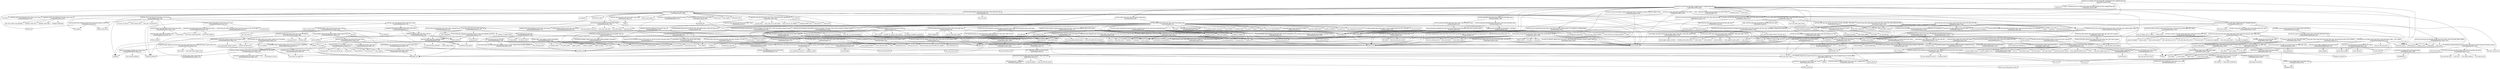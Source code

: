 // subgraph node: kvm_vm_compat_ioctl
// subgraph edge: kvm_vm_compat_ioctl->copy_from_user
// subgraph node: copy_from_user
// subgraph edge: kvm_vm_compat_ioctl->compat_ptr
// subgraph node: compat_ptr
// subgraph edge: kvm_vm_compat_ioctl->kvm_arch_vm_compat_ioctl
// subgraph node: kvm_arch_vm_compat_ioctl
// subgraph edge: kvm_vm_compat_ioctl->kvm_vm_ioctl_clear_dirty_log
// subgraph node: kvm_vm_ioctl_clear_dirty_log
// subgraph edge: kvm_vm_ioctl_clear_dirty_log->mutex_lock
// subgraph node: mutex_lock
// subgraph edge: kvm_vm_ioctl_clear_dirty_log->mutex_unlock
// subgraph node: mutex_unlock
// subgraph edge: kvm_vm_ioctl_clear_dirty_log->kvm_clear_dirty_log_protect
// subgraph node: kvm_clear_dirty_log_protect
// subgraph edge: kvm_clear_dirty_log_protect->DIV_ROUND_UP
// subgraph node: DIV_ROUND_UP
// subgraph edge: kvm_clear_dirty_log_protect->ALIGN
// subgraph node: ALIGN
// subgraph edge: kvm_clear_dirty_log_protect->copy_from_user
// subgraph edge: kvm_clear_dirty_log_protect->kvm_use_dirty_bitmap
// subgraph node: kvm_use_dirty_bitmap
// subgraph edge: kvm_use_dirty_bitmap->lockdep_assert_held
// subgraph node: lockdep_assert_held
// subgraph edge: kvm_clear_dirty_log_protect->id_to_memslot
// subgraph node: id_to_memslot
// subgraph edge: kvm_clear_dirty_log_protect->kvm_arch_sync_dirty_log
// subgraph node: kvm_arch_sync_dirty_log
// subgraph edge: kvm_clear_dirty_log_protect->kvm_second_dirty_bitmap
// subgraph node: kvm_second_dirty_bitmap
// subgraph edge: kvm_clear_dirty_log_protect->KVM_MMU_LOCK
// subgraph node: KVM_MMU_LOCK
// subgraph edge: kvm_clear_dirty_log_protect->atomic_long_fetch_andnot
// subgraph node: atomic_long_fetch_andnot
// subgraph edge: kvm_clear_dirty_log_protect->kvm_arch_mmu_enable_log_dirty_pt_masked
// subgraph node: kvm_arch_mmu_enable_log_dirty_pt_masked
// subgraph edge: kvm_arch_mmu_enable_log_dirty_pt_masked->lockdep_assert_held_write
// subgraph node: lockdep_assert_held_write
// subgraph edge: kvm_arch_mmu_enable_log_dirty_pt_masked->stage2_wp_range
// subgraph node: stage2_wp_range
// subgraph edge: stage2_wp_range->stage2_apply_range_resched
// subgraph node: stage2_apply_range_resched
// subgraph edge: kvm_arch_mmu_enable_log_dirty_pt_masked->kvm_dirty_log_manual_protect_and_init_set
// subgraph node: kvm_dirty_log_manual_protect_and_init_set
// subgraph edge: kvm_arch_mmu_enable_log_dirty_pt_masked->kvm_mmu_split_huge_pages
// subgraph node: kvm_mmu_split_huge_pages
// subgraph edge: kvm_mmu_split_huge_pages->write_lock
// subgraph node: write_lock
// subgraph edge: kvm_mmu_split_huge_pages->write_unlock
// subgraph node: write_unlock
// subgraph edge: kvm_mmu_split_huge_pages->lockdep_assert_held_write
// subgraph edge: kvm_mmu_split_huge_pages->kvm_mmu_split_nr_page_tables
// subgraph node: kvm_mmu_split_nr_page_tables
// subgraph edge: kvm_mmu_split_nr_page_tables->DIV_ROUND_UP
// subgraph edge: kvm_mmu_split_huge_pages->need_split_memcache_topup_or_resched
// subgraph node: need_split_memcache_topup_or_resched
// subgraph edge: need_split_memcache_topup_or_resched->min
// subgraph node: min
// subgraph edge: need_split_memcache_topup_or_resched->kvm_mmu_split_nr_page_tables
// subgraph edge: need_split_memcache_topup_or_resched->need_resched
// subgraph node: need_resched
// subgraph edge: need_split_memcache_topup_or_resched->rwlock_needbreak
// subgraph node: rwlock_needbreak
// subgraph edge: need_split_memcache_topup_or_resched->kvm_mmu_memory_cache_nr_free_objects
// subgraph node: kvm_mmu_memory_cache_nr_free_objects
// subgraph edge: kvm_mmu_split_huge_pages->cond_resched
// subgraph node: cond_resched
// subgraph edge: kvm_mmu_split_huge_pages->kvm_pgtable_stage2_split
// subgraph node: kvm_pgtable_stage2_split
// subgraph edge: kvm_clear_dirty_log_protect->KVM_MMU_UNLOCK
// subgraph node: KVM_MMU_UNLOCK
// subgraph edge: kvm_clear_dirty_log_protect->kvm_flush_remote_tlbs_memslot
// subgraph node: kvm_flush_remote_tlbs_memslot
// subgraph edge: kvm_flush_remote_tlbs_memslot->lockdep_assert_held
// subgraph edge: kvm_flush_remote_tlbs_memslot->kvm_flush_remote_tlbs_range
// subgraph node: kvm_flush_remote_tlbs_range
// subgraph edge: kvm_flush_remote_tlbs_range->kvm_arch_flush_remote_tlbs_range
// subgraph node: kvm_arch_flush_remote_tlbs_range
// subgraph edge: kvm_arch_flush_remote_tlbs_range->kvm_tlb_flush_vmid_range
// subgraph node: kvm_tlb_flush_vmid_range
// subgraph edge: kvm_flush_remote_tlbs_range->kvm_flush_remote_tlbs
// subgraph node: kvm_flush_remote_tlbs
// subgraph edge: kvm_flush_remote_tlbs->kvm_make_all_cpus_request
// subgraph node: kvm_make_all_cpus_request
// subgraph edge: kvm_make_all_cpus_request->kvm_make_all_cpus_request_except
// subgraph node: kvm_make_all_cpus_request_except
// subgraph edge: kvm_make_all_cpus_request_except->bool
// subgraph node: bool
// subgraph edge: kvm_make_all_cpus_request_except->get_cpu
// subgraph node: get_cpu
// subgraph edge: kvm_make_all_cpus_request_except->put_cpu
// subgraph node: put_cpu
// subgraph edge: kvm_make_all_cpus_request_except->kvm_for_each_vcpu
// subgraph node: kvm_for_each_vcpu
// subgraph edge: kvm_make_all_cpus_request_except->this_cpu_cpumask_var_ptr
// subgraph node: this_cpu_cpumask_var_ptr
// subgraph edge: kvm_make_all_cpus_request_except->cpumask_clear
// subgraph node: cpumask_clear
// subgraph edge: kvm_make_all_cpus_request_except->kvm_make_vcpu_request
// subgraph node: kvm_make_vcpu_request
// subgraph edge: kvm_make_vcpu_request->likely
// subgraph node: likely
// subgraph edge: kvm_make_vcpu_request->kvm_vcpu_wake_up
// subgraph node: kvm_vcpu_wake_up
// subgraph edge: kvm_vcpu_wake_up->WRITE_ONCE
// subgraph node: WRITE_ONCE
// subgraph edge: kvm_make_vcpu_request->READ_ONCE
// subgraph node: READ_ONCE
// subgraph edge: kvm_make_vcpu_request->kvm_request_needs_ipi
// subgraph node: kvm_request_needs_ipi
// subgraph edge: kvm_request_needs_ipi->kvm_vcpu_exiting_guest_mode
// subgraph node: kvm_vcpu_exiting_guest_mode
// subgraph edge: kvm_make_all_cpus_request_except->kvm_kick_many_cpus
// subgraph node: kvm_kick_many_cpus
// subgraph edge: kvm_kick_many_cpus->cpumask_empty
// subgraph node: cpumask_empty
// subgraph edge: kvm_kick_many_cpus->smp_call_function_many
// subgraph node: smp_call_function_many
// subgraph edge: kvm_kick_many_cpus->ack_kick
// subgraph node: ack_kick
// subgraph edge: kvm_flush_remote_tlbs->kvm_arch_flush_remote_tlbs
// subgraph node: kvm_arch_flush_remote_tlbs
// subgraph edge: kvm_arch_flush_remote_tlbs->kvm_call_hyp
// subgraph node: kvm_call_hyp
// subgraph edge: kvm_vm_compat_ioctl->kvm_vm_ioctl_get_dirty_log
// subgraph node: kvm_vm_ioctl_get_dirty_log
// subgraph edge: kvm_vm_ioctl_get_dirty_log->mutex_lock
// subgraph edge: kvm_vm_ioctl_get_dirty_log->mutex_unlock
// subgraph edge: kvm_vm_ioctl_get_dirty_log->kvm_get_dirty_log_protect
// subgraph node: kvm_get_dirty_log_protect
// subgraph edge: kvm_get_dirty_log_protect->memset
// subgraph node: memset
// subgraph edge: kvm_get_dirty_log_protect->kvm_use_dirty_bitmap
// subgraph edge: kvm_get_dirty_log_protect->id_to_memslot
// subgraph edge: kvm_get_dirty_log_protect->kvm_arch_sync_dirty_log
// subgraph edge: kvm_get_dirty_log_protect->kvm_dirty_bitmap_bytes
// subgraph node: kvm_dirty_bitmap_bytes
// subgraph edge: kvm_get_dirty_log_protect->copy_to_user
// subgraph node: copy_to_user
// subgraph edge: kvm_get_dirty_log_protect->kvm_second_dirty_bitmap
// subgraph edge: kvm_get_dirty_log_protect->KVM_MMU_LOCK
// subgraph edge: kvm_get_dirty_log_protect->kvm_arch_mmu_enable_log_dirty_pt_masked
// subgraph edge: kvm_get_dirty_log_protect->KVM_MMU_UNLOCK
// subgraph edge: kvm_get_dirty_log_protect->kvm_flush_remote_tlbs_memslot
// subgraph edge: kvm_get_dirty_log_protect->xchg
// subgraph node: xchg
// subgraph edge: kvm_vm_compat_ioctl->kvm_vm_ioctl
// subgraph node: kvm_vm_ioctl
// subgraph edge: kvm_vm_ioctl->IS_ERR
// subgraph node: IS_ERR
// subgraph edge: kvm_vm_ioctl->PTR_ERR
// subgraph node: PTR_ERR
// subgraph edge: kvm_vm_ioctl->kvfree
// subgraph node: kvfree
// subgraph edge: kvm_vm_ioctl->kvm_vm_ioctl_check_extension_generic
// subgraph node: kvm_vm_ioctl_check_extension_generic
// subgraph edge: kvm_vm_ioctl_check_extension_generic->kvm_vm_ioctl_check_extension
// subgraph node: kvm_vm_ioctl_check_extension
// subgraph edge: kvm_vm_ioctl_check_extension->cpus_have_final_cap
// subgraph node: cpus_have_final_cap
// subgraph edge: kvm_vm_ioctl_check_extension->BIT
// subgraph node: BIT
// subgraph edge: kvm_vm_ioctl_check_extension->kvm_arm_support_pmu_v3
// subgraph node: kvm_arm_support_pmu_v3
// subgraph edge: kvm_vm_ioctl_check_extension->system_supports_sve
// subgraph node: system_supports_sve
// subgraph edge: kvm_vm_ioctl_check_extension->kvm_arm_default_max_vcpus
// subgraph node: kvm_arm_default_max_vcpus
// subgraph edge: kvm_arm_default_max_vcpus->kvm_vgic_get_max_vcpus
// subgraph node: kvm_vgic_get_max_vcpus
// subgraph edge: kvm_vm_ioctl_check_extension->get_kvm_ipa_limit
// subgraph node: get_kvm_ipa_limit
// subgraph edge: kvm_vm_ioctl_check_extension->min_t
// subgraph node: min_t
// subgraph edge: kvm_vm_ioctl_check_extension->num_online_cpus
// subgraph node: num_online_cpus
// subgraph edge: kvm_vm_ioctl_check_extension->system_supports_mte
// subgraph node: system_supports_mte
// subgraph edge: kvm_vm_ioctl_check_extension->kvm_arm_pvtime_supported
// subgraph node: kvm_arm_pvtime_supported
// subgraph edge: kvm_arm_pvtime_supported->sched_info_on
// subgraph node: sched_info_on
// subgraph edge: kvm_vm_ioctl_check_extension->get_num_brps
// subgraph node: get_num_brps
// subgraph edge: kvm_vm_ioctl_check_extension->get_num_wrps
// subgraph node: get_num_wrps
// subgraph edge: kvm_vm_ioctl_check_extension->system_has_full_ptr_auth
// subgraph node: system_has_full_ptr_auth
// subgraph edge: kvm_vm_ioctl_check_extension->kvm_supported_block_sizes
// subgraph node: kvm_supported_block_sizes
// subgraph edge: kvm_vm_ioctl->copy_from_user
// subgraph edge: kvm_vm_ioctl->copy_to_user
// subgraph edge: kvm_vm_ioctl->kvm_vm_ioctl_clear_dirty_log
// subgraph edge: kvm_vm_ioctl->kvm_vm_ioctl_get_dirty_log
// subgraph edge: kvm_vm_ioctl->kvm_vm_ioctl_create_vcpu
// subgraph node: kvm_vm_ioctl_create_vcpu
// subgraph edge: kvm_vm_ioctl_create_vcpu->smp_wmb
// subgraph node: smp_wmb
// subgraph edge: kvm_vm_ioctl_create_vcpu->mutex_lock
// subgraph edge: kvm_vm_ioctl_create_vcpu->mutex_unlock
// subgraph edge: kvm_vm_ioctl_create_vcpu->BUILD_BUG_ON
// subgraph node: BUILD_BUG_ON
// subgraph edge: kvm_vm_ioctl_create_vcpu->page_address
// subgraph node: page_address
// subgraph edge: kvm_vm_ioctl_create_vcpu->free_page
// subgraph node: free_page
// subgraph edge: kvm_vm_ioctl_create_vcpu->kmem_cache_zalloc
// subgraph node: kmem_cache_zalloc
// subgraph edge: kvm_vm_ioctl_create_vcpu->kmem_cache_free
// subgraph node: kmem_cache_free
// subgraph edge: kvm_vm_ioctl_create_vcpu->kvm_arch_vcpu_destroy
// subgraph node: kvm_arch_vcpu_destroy
// subgraph edge: kvm_arch_vcpu_destroy->unlikely
// subgraph node: unlikely
// subgraph edge: kvm_arch_vcpu_destroy->irqchip_in_kernel
// subgraph node: irqchip_in_kernel
// subgraph edge: kvm_arch_vcpu_destroy->kvm_mmu_free_memory_cache
// subgraph node: kvm_mmu_free_memory_cache
// subgraph edge: kvm_mmu_free_memory_cache->free_page
// subgraph edge: kvm_mmu_free_memory_cache->kmem_cache_free
// subgraph edge: kvm_mmu_free_memory_cache->kvfree
// subgraph edge: kvm_arch_vcpu_destroy->vcpu_has_run_once
// subgraph node: vcpu_has_run_once
// subgraph edge: kvm_arch_vcpu_destroy->static_branch_dec
// subgraph node: static_branch_dec
// subgraph edge: kvm_arch_vcpu_destroy->kvm_timer_vcpu_terminate
// subgraph node: kvm_timer_vcpu_terminate
// subgraph edge: kvm_timer_vcpu_terminate->soft_timer_cancel
// subgraph node: soft_timer_cancel
// subgraph edge: soft_timer_cancel->hrtimer_cancel
// subgraph node: hrtimer_cancel
// subgraph edge: kvm_timer_vcpu_terminate->vcpu_timer
// subgraph node: vcpu_timer
// subgraph edge: kvm_arch_vcpu_destroy->kvm_pmu_vcpu_destroy
// subgraph node: kvm_pmu_vcpu_destroy
// subgraph edge: kvm_pmu_vcpu_destroy->kvm_vcpu_idx_to_pmc
// subgraph node: kvm_vcpu_idx_to_pmc
// subgraph edge: kvm_pmu_vcpu_destroy->kvm_pmu_release_perf_event
// subgraph node: kvm_pmu_release_perf_event
// subgraph edge: kvm_pmu_release_perf_event->perf_event_disable
// subgraph node: perf_event_disable
// subgraph edge: kvm_pmu_release_perf_event->perf_event_release_kernel
// subgraph node: perf_event_release_kernel
// subgraph edge: kvm_pmu_vcpu_destroy->irq_work_sync
// subgraph node: irq_work_sync
// subgraph edge: kvm_arch_vcpu_destroy->kvm_vgic_vcpu_destroy
// subgraph node: kvm_vgic_vcpu_destroy
// subgraph edge: kvm_arch_vcpu_destroy->kvm_arm_vcpu_destroy
// subgraph node: kvm_arm_vcpu_destroy
// subgraph edge: kvm_arm_vcpu_destroy->kfree
// subgraph node: kfree
// subgraph edge: kvm_arm_vcpu_destroy->kvm_unshare_hyp
// subgraph node: kvm_unshare_hyp
// subgraph edge: kvm_unshare_hyp->WARN_ON
// subgraph node: WARN_ON
// subgraph edge: kvm_unshare_hyp->is_kernel_in_hyp_mode
// subgraph node: is_kernel_in_hyp_mode
// subgraph edge: kvm_unshare_hyp->ALIGN_DOWN
// subgraph node: ALIGN_DOWN
// subgraph edge: kvm_unshare_hyp->kvm_host_owns_hyp_mappings
// subgraph node: kvm_host_owns_hyp_mappings
// subgraph edge: kvm_host_owns_hyp_mappings->WARN_ON
// subgraph edge: kvm_host_owns_hyp_mappings->is_protected_kvm_enabled
// subgraph node: is_protected_kvm_enabled
// subgraph edge: kvm_host_owns_hyp_mappings->is_kernel_in_hyp_mode
// subgraph edge: kvm_host_owns_hyp_mappings->static_branch_likely
// subgraph node: static_branch_likely
// subgraph edge: kvm_unshare_hyp->PAGE_ALIGN
// subgraph node: PAGE_ALIGN
// subgraph edge: kvm_unshare_hyp->unshare_pfn_hyp
// subgraph node: unshare_pfn_hyp
// subgraph edge: unshare_pfn_hyp->WARN_ON
// subgraph edge: unshare_pfn_hyp->kfree
// subgraph edge: unshare_pfn_hyp->mutex_lock
// subgraph edge: unshare_pfn_hyp->mutex_unlock
// subgraph edge: unshare_pfn_hyp->kvm_call_hyp_nvhe
// subgraph node: kvm_call_hyp_nvhe
// subgraph edge: unshare_pfn_hyp->find_shared_pfn
// subgraph node: find_shared_pfn
// subgraph edge: find_shared_pfn->container_of
// subgraph node: container_of
// subgraph edge: unshare_pfn_hyp->rb_erase
// subgraph node: rb_erase
// subgraph edge: kvm_arm_vcpu_destroy->kvm_vcpu_unshare_task_fp
// subgraph node: kvm_vcpu_unshare_task_fp
// subgraph edge: kvm_vcpu_unshare_task_fp->is_protected_kvm_enabled
// subgraph edge: kvm_vcpu_unshare_task_fp->kvm_unshare_hyp
// subgraph edge: kvm_vcpu_unshare_task_fp->put_task_struct
// subgraph node: put_task_struct
// subgraph edge: kvm_arm_vcpu_destroy->vcpu_sve_state_size
// subgraph node: vcpu_sve_state_size
// subgraph edge: kvm_vm_ioctl_create_vcpu->kvm_dirty_ring_free
// subgraph node: kvm_dirty_ring_free
// subgraph edge: kvm_dirty_ring_free->vfree
// subgraph node: vfree
// subgraph edge: kvm_vm_ioctl_create_vcpu->atomic_read
// subgraph node: atomic_read
// subgraph edge: kvm_vm_ioctl_create_vcpu->atomic_inc
// subgraph node: atomic_inc
// subgraph edge: kvm_vm_ioctl_create_vcpu->alloc_page
// subgraph node: alloc_page
// subgraph edge: kvm_vm_ioctl_create_vcpu->KVM_BUG_ON
// subgraph node: KVM_BUG_ON
// subgraph edge: kvm_vm_ioctl_create_vcpu->kvm_get_kvm
// subgraph node: kvm_get_kvm
// subgraph edge: kvm_get_kvm->refcount_inc
// subgraph node: refcount_inc
// subgraph edge: kvm_vm_ioctl_create_vcpu->kvm_arch_vcpu_precreate
// subgraph node: kvm_arch_vcpu_precreate
// subgraph edge: kvm_arch_vcpu_precreate->irqchip_in_kernel
// subgraph edge: kvm_arch_vcpu_precreate->vgic_initialized
// subgraph node: vgic_initialized
// subgraph edge: kvm_vm_ioctl_create_vcpu->kvm_vcpu_init
// subgraph node: kvm_vcpu_init
// subgraph edge: kvm_vcpu_init->task_pid_nr
// subgraph node: task_pid_nr
// subgraph edge: kvm_vcpu_init->snprintf
// subgraph node: snprintf
// subgraph edge: kvm_vcpu_init->mutex_init
// subgraph node: mutex_init
// subgraph edge: kvm_vcpu_init->rcuwait_init
// subgraph node: rcuwait_init
// subgraph edge: kvm_vcpu_init->kvm_vcpu_set_in_spin_loop
// subgraph node: kvm_vcpu_set_in_spin_loop
// subgraph edge: kvm_vcpu_init->kvm_vcpu_set_dy_eligible
// subgraph node: kvm_vcpu_set_dy_eligible
// subgraph edge: kvm_vcpu_init->kvm_async_pf_vcpu_init
// subgraph node: kvm_async_pf_vcpu_init
// subgraph edge: kvm_async_pf_vcpu_init->INIT_LIST_HEAD
// subgraph node: INIT_LIST_HEAD
// subgraph edge: kvm_async_pf_vcpu_init->spin_lock_init
// subgraph node: spin_lock_init
// subgraph edge: kvm_vcpu_init->preempt_notifier_init
// subgraph node: preempt_notifier_init
// subgraph edge: kvm_vm_ioctl_create_vcpu->kvm_arch_vcpu_create
// subgraph node: kvm_arch_vcpu_create
// subgraph edge: kvm_arch_vcpu_create->mutex_lock
// subgraph edge: kvm_arch_vcpu_create->mutex_unlock
// subgraph edge: kvm_arch_vcpu_create->vcpu_clear_flag
// subgraph node: vcpu_clear_flag
// subgraph edge: kvm_arch_vcpu_create->spin_lock_init
// subgraph edge: kvm_arch_vcpu_create->kvm_share_hyp
// subgraph node: kvm_share_hyp
// subgraph edge: kvm_share_hyp->is_kernel_in_hyp_mode
// subgraph edge: kvm_share_hyp->create_hyp_mappings
// subgraph node: create_hyp_mappings
// subgraph edge: create_hyp_mappings->is_kernel_in_hyp_mode
// subgraph edge: create_hyp_mappings->kern_hyp_va
// subgraph node: kern_hyp_va
// subgraph edge: create_hyp_mappings->kvm_host_owns_hyp_mappings
// subgraph edge: create_hyp_mappings->PAGE_ALIGN
// subgraph edge: create_hyp_mappings->kvm_kaddr_to_phys
// subgraph node: kvm_kaddr_to_phys
// subgraph edge: kvm_kaddr_to_phys->BUG_ON
// subgraph node: BUG_ON
// subgraph edge: kvm_kaddr_to_phys->is_vmalloc_addr
// subgraph node: is_vmalloc_addr
// subgraph edge: kvm_kaddr_to_phys->virt_addr_valid
// subgraph node: virt_addr_valid
// subgraph edge: kvm_kaddr_to_phys->page_to_phys
// subgraph node: page_to_phys
// subgraph edge: kvm_kaddr_to_phys->vmalloc_to_page
// subgraph node: vmalloc_to_page
// subgraph edge: kvm_kaddr_to_phys->offset_in_page
// subgraph node: offset_in_page
// subgraph edge: kvm_share_hyp->ALIGN_DOWN
// subgraph edge: kvm_share_hyp->kvm_host_owns_hyp_mappings
// subgraph edge: kvm_share_hyp->PAGE_ALIGN
// subgraph edge: kvm_share_hyp->is_vmalloc_or_module_addr
// subgraph node: is_vmalloc_or_module_addr
// subgraph edge: kvm_share_hyp->share_pfn_hyp
// subgraph node: share_pfn_hyp
// subgraph edge: share_pfn_hyp->mutex_lock
// subgraph edge: share_pfn_hyp->mutex_unlock
// subgraph edge: share_pfn_hyp->kvm_call_hyp_nvhe
// subgraph edge: share_pfn_hyp->kzalloc
// subgraph node: kzalloc
// subgraph edge: share_pfn_hyp->find_shared_pfn
// subgraph edge: share_pfn_hyp->rb_link_node
// subgraph node: rb_link_node
// subgraph edge: share_pfn_hyp->rb_insert_color
// subgraph node: rb_insert_color
// subgraph edge: kvm_arch_vcpu_create->kvm_arm_reset_debug_ptr
// subgraph node: kvm_arm_reset_debug_ptr
// subgraph edge: kvm_arch_vcpu_create->kvm_timer_vcpu_init
// subgraph node: kvm_timer_vcpu_init
// subgraph edge: kvm_timer_vcpu_init->vcpu_vtimer
// subgraph node: vcpu_vtimer
// subgraph edge: kvm_timer_vcpu_init->vcpu_ptimer
// subgraph node: vcpu_ptimer
// subgraph edge: kvm_timer_vcpu_init->kvm_phys_timer_read
// subgraph node: kvm_phys_timer_read
// subgraph edge: kvm_timer_vcpu_init->vcpu_timer
// subgraph edge: kvm_timer_vcpu_init->test_bit
// subgraph node: test_bit
// subgraph edge: kvm_timer_vcpu_init->timer_set_offset
// subgraph node: timer_set_offset
// subgraph edge: timer_set_offset->arch_timer_ctx_index
// subgraph node: arch_timer_ctx_index
// subgraph edge: timer_set_offset->WRITE_ONCE
// subgraph edge: timer_set_offset->WARN
// subgraph node: WARN
// subgraph edge: kvm_timer_vcpu_init->timer_context_init
// subgraph node: timer_context_init
// subgraph edge: timer_context_init->vcpu_get_timer
// subgraph node: vcpu_get_timer
// subgraph edge: timer_context_init->hrtimer_init
// subgraph node: hrtimer_init
// subgraph edge: timer_context_init->kvm_hrtimer_expire
// subgraph node: kvm_hrtimer_expire
// subgraph edge: kvm_hrtimer_expire->kvm_timer_update_irq
// subgraph node: kvm_timer_update_irq
// subgraph edge: kvm_timer_update_irq->WARN_ON
// subgraph edge: kvm_timer_update_irq->trace_kvm_timer_update_irq
// subgraph node: trace_kvm_timer_update_irq
// subgraph edge: kvm_timer_update_irq->timer_irq
// subgraph node: timer_irq
// subgraph edge: kvm_timer_update_irq->userspace_irqchip
// subgraph node: userspace_irqchip
// subgraph edge: userspace_irqchip->static_branch_unlikely
// subgraph node: static_branch_unlikely
// subgraph edge: userspace_irqchip->unlikely
// subgraph edge: userspace_irqchip->irqchip_in_kernel
// subgraph edge: kvm_timer_update_irq->kvm_vgic_inject_irq
// subgraph node: kvm_vgic_inject_irq
// subgraph edge: kvm_hrtimer_expire->kvm_timer_compute_delta
// subgraph node: kvm_timer_compute_delta
// subgraph edge: kvm_timer_compute_delta->timer_get_cval
// subgraph node: timer_get_cval
// subgraph edge: timer_get_cval->arch_timer_ctx_index
// subgraph edge: timer_get_cval->WARN_ON
// subgraph edge: kvm_timer_compute_delta->kvm_counter_compute_delta
// subgraph node: kvm_counter_compute_delta
// subgraph edge: kvm_counter_compute_delta->kvm_phys_timer_read
// subgraph edge: kvm_counter_compute_delta->timer_get_offset
// subgraph node: timer_get_offset
// subgraph edge: kvm_counter_compute_delta->cyclecounter_cyc2ns
// subgraph node: cyclecounter_cyc2ns
// subgraph edge: kvm_hrtimer_expire->unlikely
// subgraph edge: kvm_hrtimer_expire->container_of
// subgraph edge: kvm_hrtimer_expire->trace_kvm_timer_hrtimer_expire
// subgraph node: trace_kvm_timer_hrtimer_expire
// subgraph edge: kvm_hrtimer_expire->hrtimer_forward_now
// subgraph node: hrtimer_forward_now
// subgraph edge: kvm_hrtimer_expire->ns_to_ktime
// subgraph node: ns_to_ktime
// subgraph edge: kvm_timer_vcpu_init->hrtimer_init
// subgraph edge: kvm_timer_vcpu_init->kvm_bg_timer_expire
// subgraph node: kvm_bg_timer_expire
// subgraph edge: kvm_bg_timer_expire->unlikely
// subgraph edge: kvm_bg_timer_expire->container_of
// subgraph edge: kvm_bg_timer_expire->kvm_vcpu_wake_up
// subgraph edge: kvm_bg_timer_expire->kvm_timer_earliest_exp
// subgraph node: kvm_timer_earliest_exp
// subgraph edge: kvm_timer_earliest_exp->kvm_timer_irq_can_fire
// subgraph node: kvm_timer_irq_can_fire
// subgraph edge: kvm_timer_irq_can_fire->WARN_ON
// subgraph edge: kvm_timer_irq_can_fire->timer_get_ctl
// subgraph node: timer_get_ctl
// subgraph edge: timer_get_ctl->arch_timer_ctx_index
// subgraph edge: timer_get_ctl->WARN_ON
// subgraph edge: kvm_timer_earliest_exp->kvm_timer_compute_delta
// subgraph edge: kvm_timer_earliest_exp->min
// subgraph edge: kvm_timer_earliest_exp->vcpu_has_wfit_active
// subgraph node: vcpu_has_wfit_active
// subgraph edge: vcpu_has_wfit_active->vcpu_get_flag
// subgraph node: vcpu_get_flag
// subgraph edge: vcpu_has_wfit_active->cpus_have_final_cap
// subgraph edge: kvm_timer_earliest_exp->nr_timers
// subgraph node: nr_timers
// subgraph edge: nr_timers->vcpu_has_nv
// subgraph node: vcpu_has_nv
// subgraph edge: kvm_timer_earliest_exp->WARN
// subgraph edge: kvm_timer_earliest_exp->wfit_delay_ns
// subgraph node: wfit_delay_ns
// subgraph edge: wfit_delay_ns->vcpu_has_nv
// subgraph edge: wfit_delay_ns->is_hyp_ctxt
// subgraph node: is_hyp_ctxt
// subgraph edge: wfit_delay_ns->vcpu_hvtimer
// subgraph node: vcpu_hvtimer
// subgraph edge: wfit_delay_ns->vcpu_vtimer
// subgraph edge: wfit_delay_ns->kvm_counter_compute_delta
// subgraph edge: wfit_delay_ns->vcpu_get_reg
// subgraph node: vcpu_get_reg
// subgraph edge: wfit_delay_ns->kvm_vcpu_sys_get_rt
// subgraph node: kvm_vcpu_sys_get_rt
// subgraph edge: kvm_bg_timer_expire->hrtimer_forward_now
// subgraph edge: kvm_bg_timer_expire->ns_to_ktime
// subgraph edge: kvm_arch_vcpu_create->kvm_pmu_vcpu_init
// subgraph node: kvm_pmu_vcpu_init
// subgraph edge: kvm_arch_vcpu_create->kvm_arm_pvtime_vcpu_init
// subgraph node: kvm_arm_pvtime_vcpu_init
// subgraph edge: kvm_arch_vcpu_create->kvm_vgic_vcpu_init
// subgraph node: kvm_vgic_vcpu_init
// subgraph edge: kvm_vm_ioctl_create_vcpu->kvm_dirty_ring_alloc
// subgraph node: kvm_dirty_ring_alloc
// subgraph edge: kvm_dirty_ring_alloc->vzalloc
// subgraph node: vzalloc
// subgraph edge: kvm_dirty_ring_alloc->kvm_dirty_ring_get_rsvd_entries
// subgraph node: kvm_dirty_ring_get_rsvd_entries
// subgraph edge: kvm_dirty_ring_get_rsvd_entries->kvm_cpu_dirty_log_size
// subgraph node: kvm_cpu_dirty_log_size
// subgraph edge: kvm_vm_ioctl_create_vcpu->kvm_get_vcpu_by_id
// subgraph node: kvm_get_vcpu_by_id
// subgraph edge: kvm_vm_ioctl_create_vcpu->xa_reserve
// subgraph node: xa_reserve
// subgraph edge: kvm_vm_ioctl_create_vcpu->create_vcpu_fd
// subgraph node: create_vcpu_fd
// subgraph edge: create_vcpu_fd->snprintf
// subgraph edge: create_vcpu_fd->anon_inode_getfd
// subgraph node: anon_inode_getfd
// subgraph edge: kvm_vm_ioctl_create_vcpu->xa_store
// subgraph node: xa_store
// subgraph edge: kvm_vm_ioctl_create_vcpu->kvm_arch_vcpu_postcreate
// subgraph node: kvm_arch_vcpu_postcreate
// subgraph edge: kvm_vm_ioctl_create_vcpu->kvm_create_vcpu_debugfs
// subgraph node: kvm_create_vcpu_debugfs
// subgraph edge: kvm_create_vcpu_debugfs->debugfs_create_dir
// subgraph node: debugfs_create_dir
// subgraph edge: kvm_create_vcpu_debugfs->debugfs_create_file
// subgraph node: debugfs_create_file
// subgraph edge: kvm_create_vcpu_debugfs->snprintf
// subgraph edge: kvm_create_vcpu_debugfs->debugfs_initialized
// subgraph node: debugfs_initialized
// subgraph edge: kvm_create_vcpu_debugfs->kvm_arch_create_vcpu_debugfs
// subgraph node: kvm_arch_create_vcpu_debugfs
// subgraph edge: kvm_vm_ioctl_create_vcpu->kvm_put_kvm_no_destroy
// subgraph node: kvm_put_kvm_no_destroy
// subgraph edge: kvm_put_kvm_no_destroy->WARN_ON
// subgraph edge: kvm_put_kvm_no_destroy->refcount_dec_and_test
// subgraph node: refcount_dec_and_test
// subgraph edge: kvm_vm_ioctl_create_vcpu->xa_release
// subgraph node: xa_release
// subgraph edge: kvm_vm_ioctl->kvm_vm_ioctl_enable_cap_generic
// subgraph node: kvm_vm_ioctl_enable_cap_generic
// subgraph edge: kvm_vm_ioctl_enable_cap_generic->smp_wmb
// subgraph edge: kvm_vm_ioctl_enable_cap_generic->mutex_lock
// subgraph edge: kvm_vm_ioctl_enable_cap_generic->mutex_unlock
// subgraph edge: kvm_vm_ioctl_enable_cap_generic->IS_ENABLED
// subgraph node: IS_ENABLED
// subgraph edge: kvm_vm_ioctl_enable_cap_generic->kvm_vm_ioctl_check_extension_generic
// subgraph edge: kvm_vm_ioctl_enable_cap_generic->kvm_vm_ioctl_enable_dirty_log_ring
// subgraph node: kvm_vm_ioctl_enable_dirty_log_ring
// subgraph edge: kvm_vm_ioctl_enable_dirty_log_ring->mutex_lock
// subgraph edge: kvm_vm_ioctl_enable_dirty_log_ring->mutex_unlock
// subgraph edge: kvm_vm_ioctl_enable_dirty_log_ring->kvm_dirty_ring_get_rsvd_entries
// subgraph edge: kvm_vm_ioctl_enable_cap_generic->kvm_are_all_memslots_empty
// subgraph node: kvm_are_all_memslots_empty
// subgraph edge: kvm_vm_ioctl_enable_cap_generic->kvm_vm_ioctl_enable_cap
// subgraph node: kvm_vm_ioctl_enable_cap
// subgraph edge: kvm_vm_ioctl_enable_cap->mutex_lock
// subgraph edge: kvm_vm_ioctl_enable_cap->mutex_unlock
// subgraph edge: kvm_vm_ioctl_enable_cap->system_supports_mte
// subgraph edge: kvm_vm_ioctl_enable_cap->set_bit
// subgraph node: set_bit
// subgraph edge: kvm_vm_ioctl_enable_cap->kvm_are_all_memslots_empty
// subgraph edge: kvm_vm_ioctl_enable_cap->kvm_is_block_size_supported
// subgraph node: kvm_is_block_size_supported
// subgraph edge: kvm_vm_ioctl->kvm_vm_ioctl_set_memory_region
// subgraph node: kvm_vm_ioctl_set_memory_region
// subgraph edge: kvm_vm_ioctl_set_memory_region->kvm_set_memory_region
// subgraph node: kvm_set_memory_region
// subgraph edge: kvm_set_memory_region->mutex_lock
// subgraph edge: kvm_set_memory_region->mutex_unlock
// subgraph edge: kvm_vm_ioctl->kvm_vm_ioctl_register_coalesced_mmio
// subgraph node: kvm_vm_ioctl_register_coalesced_mmio
// subgraph edge: kvm_vm_ioctl_register_coalesced_mmio->kfree
// subgraph edge: kvm_vm_ioctl_register_coalesced_mmio->mutex_lock
// subgraph edge: kvm_vm_ioctl_register_coalesced_mmio->mutex_unlock
// subgraph edge: kvm_vm_ioctl_register_coalesced_mmio->kzalloc
// subgraph edge: kvm_vm_ioctl_register_coalesced_mmio->list_add_tail
// subgraph node: list_add_tail
// subgraph edge: kvm_vm_ioctl_register_coalesced_mmio->kvm_iodevice_init
// subgraph node: kvm_iodevice_init
// subgraph edge: kvm_vm_ioctl_register_coalesced_mmio->kvm_io_bus_register_dev
// subgraph node: kvm_io_bus_register_dev
// subgraph edge: kvm_io_bus_register_dev->kfree
// subgraph edge: kvm_io_bus_register_dev->memcpy
// subgraph node: memcpy
// subgraph edge: kvm_io_bus_register_dev->kvm_get_bus
// subgraph node: kvm_get_bus
// subgraph edge: kvm_io_bus_register_dev->kmalloc
// subgraph node: kmalloc
// subgraph edge: kvm_io_bus_register_dev->rcu_assign_pointer
// subgraph node: rcu_assign_pointer
// subgraph edge: kvm_io_bus_register_dev->lockdep_assert_held
// subgraph edge: kvm_io_bus_register_dev->kvm_io_bus_cmp
// subgraph node: kvm_io_bus_cmp
// subgraph edge: kvm_io_bus_register_dev->struct_size
// subgraph node: struct_size
// subgraph edge: kvm_io_bus_register_dev->synchronize_srcu_expedited
// subgraph node: synchronize_srcu_expedited
// subgraph edge: kvm_vm_ioctl->kvm_vm_ioctl_unregister_coalesced_mmio
// subgraph node: kvm_vm_ioctl_unregister_coalesced_mmio
// subgraph edge: kvm_vm_ioctl_unregister_coalesced_mmio->coalesced_mmio_in_range
// subgraph node: coalesced_mmio_in_range
// subgraph edge: kvm_vm_ioctl_unregister_coalesced_mmio->mutex_lock
// subgraph edge: kvm_vm_ioctl_unregister_coalesced_mmio->mutex_unlock
// subgraph edge: kvm_vm_ioctl_unregister_coalesced_mmio->list_for_each_entry_safe
// subgraph node: list_for_each_entry_safe
// subgraph edge: kvm_vm_ioctl_unregister_coalesced_mmio->kvm_io_bus_unregister_dev
// subgraph node: kvm_io_bus_unregister_dev
// subgraph edge: kvm_io_bus_unregister_dev->kfree
// subgraph edge: kvm_io_bus_unregister_dev->memcpy
// subgraph edge: kvm_io_bus_unregister_dev->pr_err
// subgraph node: pr_err
// subgraph edge: kvm_io_bus_unregister_dev->kvm_get_bus
// subgraph edge: kvm_io_bus_unregister_dev->kvm_io_bus_destroy
// subgraph node: kvm_io_bus_destroy
// subgraph edge: kvm_io_bus_destroy->kfree
// subgraph edge: kvm_io_bus_destroy->kvm_iodevice_destructor
// subgraph node: kvm_iodevice_destructor
// subgraph edge: kvm_io_bus_unregister_dev->kmalloc
// subgraph edge: kvm_io_bus_unregister_dev->kvm_iodevice_destructor
// subgraph edge: kvm_io_bus_unregister_dev->rcu_assign_pointer
// subgraph edge: kvm_io_bus_unregister_dev->lockdep_assert_held
// subgraph edge: kvm_io_bus_unregister_dev->struct_size
// subgraph edge: kvm_io_bus_unregister_dev->synchronize_srcu_expedited
// subgraph edge: kvm_io_bus_unregister_dev->flex_array_size
// subgraph node: flex_array_size
// subgraph edge: kvm_vm_ioctl->kvm_irqfd
// subgraph node: kvm_irqfd
// subgraph edge: kvm_irqfd->kvm_irqfd_deassign
// subgraph node: kvm_irqfd_deassign
// subgraph edge: kvm_irqfd_deassign->IS_ERR
// subgraph edge: kvm_irqfd_deassign->PTR_ERR
// subgraph edge: kvm_irqfd_deassign->eventfd_ctx_put
// subgraph node: eventfd_ctx_put
// subgraph edge: kvm_irqfd_deassign->list_for_each_entry_safe
// subgraph edge: kvm_irqfd_deassign->eventfd_ctx_fdget
// subgraph node: eventfd_ctx_fdget
// subgraph edge: kvm_irqfd_deassign->spin_lock_irq
// subgraph node: spin_lock_irq
// subgraph edge: kvm_irqfd_deassign->write_seqcount_begin
// subgraph node: write_seqcount_begin
// subgraph edge: kvm_irqfd_deassign->write_seqcount_end
// subgraph node: write_seqcount_end
// subgraph edge: kvm_irqfd_deassign->irqfd_deactivate
// subgraph node: irqfd_deactivate
// subgraph edge: irqfd_deactivate->BUG_ON
// subgraph edge: irqfd_deactivate->irqfd_is_active
// subgraph node: irqfd_is_active
// subgraph edge: irqfd_is_active->list_empty
// subgraph node: list_empty
// subgraph edge: irqfd_deactivate->list_del_init
// subgraph node: list_del_init
// subgraph edge: irqfd_deactivate->queue_work
// subgraph node: queue_work
// subgraph edge: kvm_irqfd_deassign->spin_unlock_irq
// subgraph node: spin_unlock_irq
// subgraph edge: kvm_irqfd_deassign->flush_workqueue
// subgraph node: flush_workqueue
// subgraph edge: kvm_irqfd->kvm_irqfd_assign
// subgraph node: kvm_irqfd_assign
// subgraph edge: kvm_irqfd_assign->srcu_read_lock
// subgraph node: srcu_read_lock
// subgraph edge: kvm_irqfd_assign->srcu_read_unlock
// subgraph node: srcu_read_unlock
// subgraph edge: kvm_irqfd_assign->IS_ERR
// subgraph edge: kvm_irqfd_assign->PTR_ERR
// subgraph edge: kvm_irqfd_assign->kfree
// subgraph edge: kvm_irqfd_assign->mutex_lock
// subgraph edge: kvm_irqfd_assign->mutex_unlock
// subgraph edge: kvm_irqfd_assign->eventfd_ctx_put
// subgraph edge: kvm_irqfd_assign->kzalloc
// subgraph edge: kvm_irqfd_assign->INIT_LIST_HEAD
// subgraph edge: kvm_irqfd_assign->list_add_tail
// subgraph edge: kvm_irqfd_assign->list_for_each_entry
// subgraph node: list_for_each_entry
// subgraph edge: kvm_irqfd_assign->INIT_WORK
// subgraph node: INIT_WORK
// subgraph edge: kvm_irqfd_assign->schedule_work
// subgraph node: schedule_work
// subgraph edge: kvm_irqfd_assign->pr_info
// subgraph node: pr_info
// subgraph edge: kvm_irqfd_assign->fdget
// subgraph node: fdget
// subgraph edge: kvm_irqfd_assign->fdput
// subgraph node: fdput
// subgraph edge: kvm_irqfd_assign->eventfd_ctx_fdget
// subgraph edge: kvm_irqfd_assign->spin_lock_irq
// subgraph edge: kvm_irqfd_assign->spin_unlock_irq
// subgraph edge: kvm_irqfd_assign->kvm_arch_intc_initialized
// subgraph node: kvm_arch_intc_initialized
// subgraph edge: kvm_arch_intc_initialized->vgic_initialized
// subgraph edge: kvm_irqfd_assign->kvm_arch_irqfd_allowed
// subgraph node: kvm_arch_irqfd_allowed
// subgraph edge: kvm_irqfd_assign->irqfd_inject
// subgraph node: irqfd_inject
// subgraph edge: kvm_irqfd_assign->irqfd_shutdown
// subgraph node: irqfd_shutdown
// subgraph edge: irqfd_shutdown->container_of
// subgraph edge: irqfd_shutdown->kfree
// subgraph edge: irqfd_shutdown->eventfd_ctx_put
// subgraph edge: irqfd_shutdown->flush_work
// subgraph node: flush_work
// subgraph edge: irqfd_shutdown->synchronize_srcu
// subgraph node: synchronize_srcu
// subgraph edge: irqfd_shutdown->irqfd_resampler_shutdown
// subgraph node: irqfd_resampler_shutdown
// subgraph edge: irqfd_resampler_shutdown->kfree
// subgraph edge: irqfd_resampler_shutdown->mutex_lock
// subgraph edge: irqfd_resampler_shutdown->mutex_unlock
// subgraph edge: irqfd_resampler_shutdown->list_empty
// subgraph edge: irqfd_resampler_shutdown->synchronize_srcu
// subgraph edge: irqfd_resampler_shutdown->list_del_rcu
// subgraph node: list_del_rcu
// subgraph edge: irqfd_resampler_shutdown->kvm_unregister_irq_ack_notifier
// subgraph node: kvm_unregister_irq_ack_notifier
// subgraph edge: kvm_unregister_irq_ack_notifier->mutex_lock
// subgraph edge: kvm_unregister_irq_ack_notifier->mutex_unlock
// subgraph edge: kvm_unregister_irq_ack_notifier->synchronize_srcu
// subgraph edge: kvm_unregister_irq_ack_notifier->hlist_del_init_rcu
// subgraph node: hlist_del_init_rcu
// subgraph edge: kvm_unregister_irq_ack_notifier->kvm_arch_post_irq_ack_notifier_list_update
// subgraph node: kvm_arch_post_irq_ack_notifier_list_update
// subgraph edge: irqfd_resampler_shutdown->kvm_set_irq
// subgraph node: kvm_set_irq
// subgraph edge: kvm_set_irq->srcu_read_lock
// subgraph edge: kvm_set_irq->srcu_read_unlock
// subgraph edge: kvm_set_irq->trace_kvm_set_irq
// subgraph node: trace_kvm_set_irq
// subgraph edge: kvm_set_irq->kvm_irq_map_gsi
// subgraph node: kvm_irq_map_gsi
// subgraph edge: kvm_irq_map_gsi->srcu_dereference_check
// subgraph node: srcu_dereference_check
// subgraph edge: kvm_irq_map_gsi->lockdep_is_held
// subgraph node: lockdep_is_held
// subgraph edge: kvm_irq_map_gsi->hlist_for_each_entry
// subgraph node: hlist_for_each_entry
// subgraph edge: irqfd_shutdown->eventfd_ctx_remove_wait_queue
// subgraph node: eventfd_ctx_remove_wait_queue
// subgraph edge: irqfd_shutdown->irq_bypass_unregister_consumer
// subgraph node: irq_bypass_unregister_consumer
// subgraph edge: kvm_irqfd_assign->seqcount_spinlock_init
// subgraph node: seqcount_spinlock_init
// subgraph edge: kvm_irqfd_assign->eventfd_ctx_fileget
// subgraph node: eventfd_ctx_fileget
// subgraph edge: kvm_irqfd_assign->irqfd_resampler_ack
// subgraph node: irqfd_resampler_ack
// subgraph edge: irqfd_resampler_ack->srcu_read_lock
// subgraph edge: irqfd_resampler_ack->srcu_read_unlock
// subgraph edge: irqfd_resampler_ack->container_of
// subgraph edge: irqfd_resampler_ack->irqfd_resampler_notify
// subgraph node: irqfd_resampler_notify
// subgraph edge: irqfd_resampler_notify->eventfd_signal
// subgraph node: eventfd_signal
// subgraph edge: irqfd_resampler_notify->srcu_read_lock_held
// subgraph node: srcu_read_lock_held
// subgraph edge: irqfd_resampler_notify->list_for_each_entry_srcu
// subgraph node: list_for_each_entry_srcu
// subgraph edge: irqfd_resampler_ack->kvm_set_irq
// subgraph edge: kvm_irqfd_assign->list_add_rcu
// subgraph node: list_add_rcu
// subgraph edge: kvm_irqfd_assign->kvm_register_irq_ack_notifier
// subgraph node: kvm_register_irq_ack_notifier
// subgraph edge: kvm_register_irq_ack_notifier->mutex_lock
// subgraph edge: kvm_register_irq_ack_notifier->mutex_unlock
// subgraph edge: kvm_register_irq_ack_notifier->kvm_arch_post_irq_ack_notifier_list_update
// subgraph edge: kvm_register_irq_ack_notifier->hlist_add_head_rcu
// subgraph node: hlist_add_head_rcu
// subgraph edge: kvm_irqfd_assign->synchronize_srcu
// subgraph edge: kvm_irqfd_assign->init_waitqueue_func_entry
// subgraph node: init_waitqueue_func_entry
// subgraph edge: kvm_irqfd_assign->irqfd_wakeup
// subgraph node: irqfd_wakeup
// subgraph edge: kvm_irqfd_assign->init_poll_funcptr
// subgraph node: init_poll_funcptr
// subgraph edge: kvm_irqfd_assign->irqfd_ptable_queue_proc
// subgraph node: irqfd_ptable_queue_proc
// subgraph edge: irqfd_ptable_queue_proc->container_of
// subgraph edge: irqfd_ptable_queue_proc->add_wait_queue_priority
// subgraph node: add_wait_queue_priority
// subgraph edge: kvm_irqfd_assign->irqfd_update
// subgraph node: irqfd_update
// subgraph edge: irqfd_update->write_seqcount_begin
// subgraph edge: irqfd_update->write_seqcount_end
// subgraph edge: irqfd_update->kvm_irq_map_gsi
// subgraph edge: kvm_irqfd_assign->vfs_poll
// subgraph node: vfs_poll
// subgraph edge: kvm_irqfd_assign->kvm_arch_has_irq_bypass
// subgraph node: kvm_arch_has_irq_bypass
// subgraph edge: kvm_irqfd_assign->kvm_arch_irq_bypass_add_producer
// subgraph node: kvm_arch_irq_bypass_add_producer
// subgraph edge: kvm_arch_irq_bypass_add_producer->container_of
// subgraph edge: kvm_arch_irq_bypass_add_producer->kvm_vgic_v4_set_forwarding
// subgraph node: kvm_vgic_v4_set_forwarding
// subgraph edge: kvm_irqfd_assign->kvm_arch_irq_bypass_del_producer
// subgraph node: kvm_arch_irq_bypass_del_producer
// subgraph edge: kvm_arch_irq_bypass_del_producer->container_of
// subgraph edge: kvm_arch_irq_bypass_del_producer->kvm_vgic_v4_unset_forwarding
// subgraph node: kvm_vgic_v4_unset_forwarding
// subgraph edge: kvm_irqfd_assign->kvm_arch_irq_bypass_stop
// subgraph node: kvm_arch_irq_bypass_stop
// subgraph edge: kvm_arch_irq_bypass_stop->container_of
// subgraph edge: kvm_arch_irq_bypass_stop->kvm_arm_halt_guest
// subgraph node: kvm_arm_halt_guest
// subgraph edge: kvm_arm_halt_guest->kvm_for_each_vcpu
// subgraph edge: kvm_arm_halt_guest->kvm_make_all_cpus_request
// subgraph edge: kvm_irqfd_assign->kvm_arch_irq_bypass_start
// subgraph node: kvm_arch_irq_bypass_start
// subgraph edge: kvm_arch_irq_bypass_start->container_of
// subgraph edge: kvm_arch_irq_bypass_start->kvm_arm_resume_guest
// subgraph node: kvm_arm_resume_guest
// subgraph edge: kvm_arm_resume_guest->kvm_for_each_vcpu
// subgraph edge: kvm_irqfd_assign->irq_bypass_register_consumer
// subgraph node: irq_bypass_register_consumer
// subgraph edge: kvm_irqfd_assign->irqfd_resampler_shutdown
// subgraph edge: kvm_vm_ioctl->kvm_ioeventfd
// subgraph node: kvm_ioeventfd
// subgraph edge: kvm_ioeventfd->kvm_deassign_ioeventfd
// subgraph node: kvm_deassign_ioeventfd
// subgraph edge: kvm_deassign_ioeventfd->ioeventfd_bus_from_flags
// subgraph node: ioeventfd_bus_from_flags
// subgraph edge: kvm_deassign_ioeventfd->kvm_deassign_ioeventfd_idx
// subgraph node: kvm_deassign_ioeventfd_idx
// subgraph edge: kvm_deassign_ioeventfd_idx->bool
// subgraph edge: kvm_deassign_ioeventfd_idx->IS_ERR
// subgraph edge: kvm_deassign_ioeventfd_idx->PTR_ERR
// subgraph edge: kvm_deassign_ioeventfd_idx->mutex_lock
// subgraph edge: kvm_deassign_ioeventfd_idx->mutex_unlock
// subgraph edge: kvm_deassign_ioeventfd_idx->eventfd_ctx_put
// subgraph edge: kvm_deassign_ioeventfd_idx->kvm_get_bus
// subgraph edge: kvm_deassign_ioeventfd_idx->list_for_each_entry
// subgraph edge: kvm_deassign_ioeventfd_idx->kvm_io_bus_unregister_dev
// subgraph edge: kvm_deassign_ioeventfd_idx->eventfd_ctx_fdget
// subgraph edge: kvm_ioeventfd->kvm_assign_ioeventfd
// subgraph node: kvm_assign_ioeventfd
// subgraph edge: kvm_assign_ioeventfd->ioeventfd_bus_from_flags
// subgraph edge: kvm_assign_ioeventfd->kvm_deassign_ioeventfd_idx
// subgraph edge: kvm_assign_ioeventfd->kvm_assign_ioeventfd_idx
// subgraph node: kvm_assign_ioeventfd_idx
// subgraph edge: kvm_assign_ioeventfd_idx->IS_ERR
// subgraph edge: kvm_assign_ioeventfd_idx->PTR_ERR
// subgraph edge: kvm_assign_ioeventfd_idx->kfree
// subgraph edge: kvm_assign_ioeventfd_idx->mutex_lock
// subgraph edge: kvm_assign_ioeventfd_idx->mutex_unlock
// subgraph edge: kvm_assign_ioeventfd_idx->eventfd_ctx_put
// subgraph edge: kvm_assign_ioeventfd_idx->kzalloc
// subgraph edge: kvm_assign_ioeventfd_idx->INIT_LIST_HEAD
// subgraph edge: kvm_assign_ioeventfd_idx->list_add_tail
// subgraph edge: kvm_assign_ioeventfd_idx->kvm_get_bus
// subgraph edge: kvm_assign_ioeventfd_idx->kvm_iodevice_init
// subgraph edge: kvm_assign_ioeventfd_idx->kvm_io_bus_register_dev
// subgraph edge: kvm_assign_ioeventfd_idx->eventfd_ctx_fdget
// subgraph edge: kvm_assign_ioeventfd_idx->ioeventfd_check_collision
// subgraph node: ioeventfd_check_collision
// subgraph edge: ioeventfd_check_collision->list_for_each_entry
// subgraph edge: kvm_vm_ioctl->kvm_send_userspace_msi
// subgraph node: kvm_send_userspace_msi
// subgraph edge: kvm_send_userspace_msi->kvm_arch_irqchip_in_kernel
// subgraph node: kvm_arch_irqchip_in_kernel
// subgraph edge: kvm_arch_irqchip_in_kernel->irqchip_in_kernel
// subgraph edge: kvm_send_userspace_msi->kvm_set_msi
// subgraph node: kvm_set_msi
// subgraph edge: kvm_vm_ioctl->kvm_vm_ioctl_irq_line
// subgraph node: kvm_vm_ioctl_irq_line
// subgraph edge: kvm_vm_ioctl_irq_line->bool
// subgraph edge: kvm_vm_ioctl_irq_line->kvm_vgic_inject_irq
// subgraph edge: kvm_vm_ioctl_irq_line->irqchip_in_kernel
// subgraph edge: kvm_vm_ioctl_irq_line->kvm_get_vcpu_by_id
// subgraph edge: kvm_vm_ioctl_irq_line->trace_kvm_irq_line
// subgraph node: trace_kvm_irq_line
// subgraph edge: kvm_vm_ioctl_irq_line->vcpu_interrupt_line
// subgraph node: vcpu_interrupt_line
// subgraph edge: vcpu_interrupt_line->bool
// subgraph edge: vcpu_interrupt_line->vcpu_hcr
// subgraph node: vcpu_hcr
// subgraph edge: vcpu_interrupt_line->kvm_make_request
// subgraph node: kvm_make_request
// subgraph edge: vcpu_interrupt_line->kvm_vcpu_kick
// subgraph node: kvm_vcpu_kick
// subgraph edge: kvm_vcpu_kick->kvm_vcpu_wake_up
// subgraph edge: kvm_vcpu_kick->get_cpu
// subgraph edge: kvm_vcpu_kick->WRITE_ONCE
// subgraph edge: kvm_vcpu_kick->kvm_arch_vcpu_should_kick
// subgraph node: kvm_arch_vcpu_should_kick
// subgraph edge: kvm_arch_vcpu_should_kick->kvm_vcpu_exiting_guest_mode
// subgraph edge: kvm_vcpu_kick->READ_ONCE
// subgraph edge: kvm_vcpu_kick->cpu_online
// subgraph node: cpu_online
// subgraph edge: kvm_vcpu_kick->smp_send_reschedule
// subgraph node: smp_send_reschedule
// subgraph edge: kvm_vcpu_kick->put_cpu
// subgraph edge: vcpu_interrupt_line->test_and_set_bit
// subgraph node: test_and_set_bit
// subgraph edge: vcpu_interrupt_line->test_and_clear_bit
// subgraph node: test_and_clear_bit
// subgraph edge: kvm_vm_ioctl->kvm_arch_can_set_irq_routing
// subgraph node: kvm_arch_can_set_irq_routing
// subgraph edge: kvm_vm_ioctl->vmemdup_user
// subgraph node: vmemdup_user
// subgraph edge: kvm_vm_ioctl->array_size
// subgraph node: array_size
// subgraph edge: kvm_vm_ioctl->kvm_set_irq_routing
// subgraph node: kvm_set_irq_routing
// subgraph edge: kvm_set_irq_routing->kfree
// subgraph edge: kvm_set_irq_routing->mutex_lock
// subgraph edge: kvm_set_irq_routing->mutex_unlock
// subgraph edge: kvm_set_irq_routing->max
// subgraph node: max
// subgraph edge: kvm_set_irq_routing->kzalloc
// subgraph edge: kvm_set_irq_routing->free_irq_routing_table
// subgraph node: free_irq_routing_table
// subgraph edge: free_irq_routing_table->kfree
// subgraph edge: free_irq_routing_table->hlist_for_each_entry_safe
// subgraph node: hlist_for_each_entry_safe
// subgraph edge: free_irq_routing_table->hlist_del
// subgraph node: hlist_del
// subgraph edge: kvm_set_irq_routing->rcu_dereference_protected
// subgraph node: rcu_dereference_protected
// subgraph edge: kvm_set_irq_routing->rcu_assign_pointer
// subgraph edge: kvm_set_irq_routing->struct_size
// subgraph edge: kvm_set_irq_routing->synchronize_srcu_expedited
// subgraph edge: kvm_set_irq_routing->setup_routing_entry
// subgraph node: setup_routing_entry
// subgraph edge: setup_routing_entry->array_index_nospec
// subgraph node: array_index_nospec
// subgraph edge: setup_routing_entry->hlist_for_each_entry
// subgraph edge: setup_routing_entry->kvm_set_routing_entry
// subgraph node: kvm_set_routing_entry
// subgraph edge: setup_routing_entry->hlist_add_head
// subgraph node: hlist_add_head
// subgraph edge: kvm_set_irq_routing->kvm_irq_routing_update
// subgraph node: kvm_irq_routing_update
// subgraph edge: kvm_irq_routing_update->WARN_ON
// subgraph edge: kvm_irq_routing_update->list_for_each_entry
// subgraph edge: kvm_irq_routing_update->spin_lock_irq
// subgraph edge: kvm_irq_routing_update->spin_unlock_irq
// subgraph edge: kvm_irq_routing_update->irqfd_update
// subgraph edge: kvm_irq_routing_update->kvm_arch_irqfd_route_changed
// subgraph node: kvm_arch_irqfd_route_changed
// subgraph edge: kvm_irq_routing_update->kvm_arch_update_irqfd_routing
// subgraph node: kvm_arch_update_irqfd_routing
// subgraph edge: kvm_set_irq_routing->kvm_arch_irq_routing_update
// subgraph node: kvm_arch_irq_routing_update
// subgraph edge: kvm_set_irq_routing->kvm_arch_post_irq_routing_update
// subgraph node: kvm_arch_post_irq_routing_update
// subgraph edge: kvm_vm_ioctl->kvm_ioctl_create_device
// subgraph node: kvm_ioctl_create_device
// subgraph edge: kvm_ioctl_create_device->list_del
// subgraph node: list_del
// subgraph edge: kvm_ioctl_create_device->kfree
// subgraph edge: kvm_ioctl_create_device->mutex_lock
// subgraph edge: kvm_ioctl_create_device->mutex_unlock
// subgraph edge: kvm_ioctl_create_device->ARRAY_SIZE
// subgraph node: ARRAY_SIZE
// subgraph edge: kvm_ioctl_create_device->kzalloc
// subgraph edge: kvm_ioctl_create_device->list_add
// subgraph node: list_add
// subgraph edge: kvm_ioctl_create_device->kvm_get_kvm
// subgraph edge: kvm_ioctl_create_device->array_index_nospec
// subgraph edge: kvm_ioctl_create_device->kvm_put_kvm_no_destroy
// subgraph edge: kvm_ioctl_create_device->anon_inode_getfd
// subgraph edge: kvm_vm_ioctl->kvm_vm_ioctl_reset_dirty_pages
// subgraph node: kvm_vm_ioctl_reset_dirty_pages
// subgraph edge: kvm_vm_ioctl_reset_dirty_pages->mutex_lock
// subgraph edge: kvm_vm_ioctl_reset_dirty_pages->mutex_unlock
// subgraph edge: kvm_vm_ioctl_reset_dirty_pages->kvm_for_each_vcpu
// subgraph edge: kvm_vm_ioctl_reset_dirty_pages->kvm_flush_remote_tlbs
// subgraph edge: kvm_vm_ioctl_reset_dirty_pages->kvm_dirty_ring_reset
// subgraph node: kvm_dirty_ring_reset
// subgraph edge: kvm_dirty_ring_reset->bool
// subgraph edge: kvm_dirty_ring_reset->READ_ONCE
// subgraph edge: kvm_dirty_ring_reset->kvm_dirty_gfn_harvested
// subgraph node: kvm_dirty_gfn_harvested
// subgraph edge: kvm_dirty_gfn_harvested->smp_load_acquire
// subgraph node: smp_load_acquire
// subgraph edge: kvm_dirty_ring_reset->kvm_dirty_gfn_set_invalid
// subgraph node: kvm_dirty_gfn_set_invalid
// subgraph edge: kvm_dirty_gfn_set_invalid->smp_store_release
// subgraph node: smp_store_release
// subgraph edge: kvm_dirty_ring_reset->kvm_reset_dirty_gfn
// subgraph node: kvm_reset_dirty_gfn
// subgraph edge: kvm_reset_dirty_gfn->id_to_memslot
// subgraph edge: kvm_reset_dirty_gfn->KVM_MMU_LOCK
// subgraph edge: kvm_reset_dirty_gfn->kvm_arch_mmu_enable_log_dirty_pt_masked
// subgraph edge: kvm_reset_dirty_gfn->KVM_MMU_UNLOCK
// subgraph edge: kvm_dirty_ring_reset->trace_kvm_dirty_ring_reset
// subgraph node: trace_kvm_dirty_ring_reset
// subgraph edge: kvm_vm_ioctl->kvm_vm_ioctl_get_stats_fd
// subgraph node: kvm_vm_ioctl_get_stats_fd
// subgraph edge: kvm_vm_ioctl_get_stats_fd->IS_ERR
// subgraph edge: kvm_vm_ioctl_get_stats_fd->PTR_ERR
// subgraph edge: kvm_vm_ioctl_get_stats_fd->get_unused_fd_flags
// subgraph node: get_unused_fd_flags
// subgraph edge: kvm_vm_ioctl_get_stats_fd->anon_inode_getfile
// subgraph node: anon_inode_getfile
// subgraph edge: kvm_vm_ioctl_get_stats_fd->fd_install
// subgraph node: fd_install
// subgraph edge: kvm_vm_ioctl_get_stats_fd->put_unused_fd
// subgraph node: put_unused_fd
// subgraph edge: kvm_vm_ioctl_get_stats_fd->kvm_get_kvm
// subgraph edge: kvm_vm_ioctl->kvm_arch_vm_ioctl
// subgraph node: kvm_arch_vm_ioctl
// subgraph edge: kvm_arch_vm_ioctl->mutex_lock
// subgraph edge: kvm_arch_vm_ioctl->mutex_unlock
// subgraph edge: kvm_arch_vm_ioctl->copy_from_user
// subgraph edge: kvm_arch_vm_ioctl->copy_to_user
// subgraph edge: kvm_arch_vm_ioctl->kvm_vgic_create
// subgraph node: kvm_vgic_create
// subgraph edge: kvm_arch_vm_ioctl->kvm_vm_ioctl_set_device_addr
// subgraph node: kvm_vm_ioctl_set_device_addr
// subgraph edge: kvm_vm_ioctl_set_device_addr->FIELD_GET
// subgraph node: FIELD_GET
// subgraph edge: kvm_vm_ioctl_set_device_addr->kvm_set_legacy_vgic_v2_addr
// subgraph node: kvm_set_legacy_vgic_v2_addr
// subgraph edge: kvm_arch_vm_ioctl->kvm_vm_ioctl_mte_copy_tags
// subgraph node: kvm_vm_ioctl_mte_copy_tags
// subgraph edge: kvm_vm_ioctl_mte_copy_tags->bool
// subgraph edge: kvm_vm_ioctl_mte_copy_tags->kvm_has_mte
// subgraph node: kvm_has_mte
// subgraph edge: kvm_vm_ioctl_mte_copy_tags->mutex_lock
// subgraph edge: kvm_vm_ioctl_mte_copy_tags->mutex_unlock
// subgraph edge: kvm_vm_ioctl_mte_copy_tags->is_error_noslot_pfn
// subgraph node: is_error_noslot_pfn
// subgraph edge: kvm_vm_ioctl_mte_copy_tags->page_address
// subgraph edge: kvm_vm_ioctl_mte_copy_tags->kvm_release_pfn_clean
// subgraph node: kvm_release_pfn_clean
// subgraph edge: kvm_release_pfn_clean->is_error_noslot_pfn
// subgraph edge: kvm_release_pfn_clean->kvm_pfn_to_refcounted_page
// subgraph node: kvm_pfn_to_refcounted_page
// subgraph edge: kvm_pfn_to_refcounted_page->pfn_valid
// subgraph node: pfn_valid
// subgraph edge: kvm_pfn_to_refcounted_page->pfn_to_page
// subgraph node: pfn_to_page
// subgraph edge: kvm_pfn_to_refcounted_page->PageReserved
// subgraph node: PageReserved
// subgraph edge: kvm_pfn_to_refcounted_page->is_zero_pfn
// subgraph node: is_zero_pfn
// subgraph edge: kvm_pfn_to_refcounted_page->kvm_is_zone_device_page
// subgraph node: kvm_is_zone_device_page
// subgraph edge: kvm_is_zone_device_page->WARN_ON_ONCE
// subgraph node: WARN_ON_ONCE
// subgraph edge: kvm_is_zone_device_page->page_count
// subgraph node: page_count
// subgraph edge: kvm_is_zone_device_page->is_zone_device_page
// subgraph node: is_zone_device_page
// subgraph edge: kvm_release_pfn_clean->kvm_release_page_clean
// subgraph node: kvm_release_page_clean
// subgraph edge: kvm_release_page_clean->WARN_ON
// subgraph edge: kvm_release_page_clean->kvm_set_page_accessed
// subgraph node: kvm_set_page_accessed
// subgraph edge: kvm_set_page_accessed->kvm_is_ad_tracked_page
// subgraph node: kvm_is_ad_tracked_page
// subgraph edge: kvm_is_ad_tracked_page->PageReserved
// subgraph edge: kvm_set_page_accessed->mark_page_accessed
// subgraph node: mark_page_accessed
// subgraph edge: kvm_release_page_clean->is_error_page
// subgraph node: is_error_page
// subgraph edge: kvm_release_page_clean->put_page
// subgraph node: put_page
// subgraph edge: kvm_vm_ioctl_mte_copy_tags->try_page_mte_tagging
// subgraph node: try_page_mte_tagging
// subgraph edge: kvm_vm_ioctl_mte_copy_tags->mte_clear_page_tags
// subgraph node: mte_clear_page_tags
// subgraph edge: kvm_vm_ioctl_mte_copy_tags->set_page_mte_tagged
// subgraph node: set_page_mte_tagged
// subgraph edge: kvm_vm_ioctl_mte_copy_tags->page_mte_tagged
// subgraph node: page_mte_tagged
// subgraph edge: kvm_vm_ioctl_mte_copy_tags->clear_user
// subgraph node: clear_user
// subgraph edge: kvm_vm_ioctl_mte_copy_tags->kvm_release_pfn_dirty
// subgraph node: kvm_release_pfn_dirty
// subgraph edge: kvm_release_pfn_dirty->is_error_noslot_pfn
// subgraph edge: kvm_release_pfn_dirty->kvm_pfn_to_refcounted_page
// subgraph edge: kvm_release_pfn_dirty->kvm_release_page_dirty
// subgraph node: kvm_release_page_dirty
// subgraph edge: kvm_release_page_dirty->WARN_ON
// subgraph edge: kvm_release_page_dirty->kvm_set_page_dirty
// subgraph node: kvm_set_page_dirty
// subgraph edge: kvm_set_page_dirty->kvm_is_ad_tracked_page
// subgraph edge: kvm_set_page_dirty->SetPageDirty
// subgraph node: SetPageDirty
// subgraph edge: kvm_release_page_dirty->kvm_release_page_clean
// subgraph edge: kvm_release_page_dirty->is_error_page
// subgraph edge: kvm_vm_ioctl_mte_copy_tags->gpa_to_gfn
// subgraph node: gpa_to_gfn
// subgraph edge: kvm_vm_ioctl_mte_copy_tags->gfn_to_pfn_prot
// subgraph node: gfn_to_pfn_prot
// subgraph edge: gfn_to_pfn_prot->gfn_to_memslot
// subgraph node: gfn_to_memslot
// subgraph edge: gfn_to_memslot->kvm_memslots
// subgraph node: kvm_memslots
// subgraph edge: kvm_vm_ioctl_mte_copy_tags->pfn_to_online_page
// subgraph node: pfn_to_online_page
// subgraph edge: kvm_vm_ioctl_mte_copy_tags->mte_copy_tags_to_user
// subgraph node: mte_copy_tags_to_user
// subgraph edge: kvm_vm_ioctl_mte_copy_tags->mte_copy_tags_from_user
// subgraph node: mte_copy_tags_from_user
// subgraph edge: kvm_arch_vm_ioctl->kvm_vm_ioctl_set_counter_offset
// subgraph node: kvm_vm_ioctl_set_counter_offset
// subgraph edge: kvm_vm_ioctl_set_counter_offset->mutex_lock
// subgraph edge: kvm_vm_ioctl_set_counter_offset->mutex_unlock
// subgraph edge: kvm_vm_ioctl_set_counter_offset->set_bit
// subgraph edge: kvm_vm_ioctl_set_counter_offset->lock_all_vcpus
// subgraph node: lock_all_vcpus
// subgraph edge: lock_all_vcpus->kvm_for_each_vcpu
// subgraph edge: lock_all_vcpus->lockdep_assert_held
// subgraph edge: lock_all_vcpus->mutex_trylock
// subgraph node: mutex_trylock
// subgraph edge: lock_all_vcpus->unlock_vcpus
// subgraph node: unlock_vcpus
// subgraph edge: unlock_vcpus->mutex_unlock
// subgraph edge: unlock_vcpus->kvm_get_vcpu
// subgraph node: kvm_get_vcpu
// subgraph edge: kvm_vm_ioctl_set_counter_offset->unlock_all_vcpus
// subgraph node: unlock_all_vcpus
// subgraph edge: unlock_all_vcpus->atomic_read
// subgraph edge: unlock_all_vcpus->lockdep_assert_held
// subgraph edge: unlock_all_vcpus->unlock_vcpus
// subgraph edge: kvm_arch_vm_ioctl->kvm_vm_has_attr
// subgraph node: kvm_vm_has_attr
// subgraph edge: kvm_vm_has_attr->kvm_vm_smccc_has_attr
// subgraph node: kvm_vm_smccc_has_attr
// subgraph edge: kvm_arch_vm_ioctl->kvm_vm_set_attr
// subgraph node: kvm_vm_set_attr
// subgraph edge: kvm_vm_set_attr->kvm_vm_smccc_set_attr
// subgraph node: kvm_vm_smccc_set_attr
// subgraph edge: kvm_vm_smccc_set_attr->kvm_smccc_set_filter
// subgraph node: kvm_smccc_set_filter
// subgraph edge: kvm_smccc_set_filter->kvm_vm_has_ran_once
// subgraph node: kvm_vm_has_ran_once
// subgraph edge: kvm_smccc_set_filter->mutex_lock
// subgraph edge: kvm_smccc_set_filter->mutex_unlock
// subgraph edge: kvm_smccc_set_filter->WARN_ON_ONCE
// subgraph edge: kvm_smccc_set_filter->kvm_smccc_filter_configured
// subgraph node: kvm_smccc_filter_configured
// subgraph edge: kvm_smccc_filter_configured->mtree_empty
// subgraph node: mtree_empty
// subgraph edge: kvm_smccc_set_filter->ZERO_PAGE
// subgraph node: ZERO_PAGE
// subgraph edge: kvm_smccc_set_filter->copy_from_user
// subgraph edge: kvm_smccc_set_filter->page_to_virt
// subgraph node: page_to_virt
// subgraph edge: kvm_smccc_set_filter->memcmp
// subgraph node: memcmp
// subgraph edge: kvm_smccc_set_filter->kvm_smccc_filter_insert_reserved
// subgraph node: kvm_smccc_filter_insert_reserved
// subgraph edge: kvm_smccc_filter_insert_reserved->mtree_destroy
// subgraph node: mtree_destroy
// subgraph edge: kvm_smccc_filter_insert_reserved->mtree_insert_range
// subgraph node: mtree_insert_range
// subgraph edge: kvm_smccc_filter_insert_reserved->xa_mk_value
// subgraph node: xa_mk_value
// subgraph edge: kvm_smccc_set_filter->mtree_insert_range
// subgraph edge: kvm_smccc_set_filter->xa_mk_value
// subgraph edge: kvm_arch_vm_ioctl->kvm_vm_ioctl_get_reg_writable_masks
// subgraph node: kvm_vm_ioctl_get_reg_writable_masks
// subgraph edge: kvm_vm_ioctl_get_reg_writable_masks->ZERO_PAGE
// subgraph edge: kvm_vm_ioctl_get_reg_writable_masks->clear_user
// subgraph edge: kvm_vm_ioctl_get_reg_writable_masks->page_to_virt
// subgraph edge: kvm_vm_ioctl_get_reg_writable_masks->memcmp
digraph gvpr_result {
	node [shape=box];
	vcpu_get_flag	[label="vcpu_get_flag()"];
	likely	[label="likely()"];
	vcpu_has_nv	[label="vcpu_has_nv()"];
	vcpu_get_timer	[label="vcpu_get_timer()"];
	soft_timer_cancel	[label="void soft_timer_cancel (struct hrtimer *hrt)
arch/arm64/kvm/arch_timer.c:219"];
	hrtimer_cancel	[label="hrtimer_cancel()"];
	soft_timer_cancel -> hrtimer_cancel;
	is_hyp_ctxt	[label="is_hyp_ctxt()"];
	vcpu_hvtimer	[label="vcpu_hvtimer()"];
	vcpu_vtimer	[label="vcpu_vtimer()"];
	vcpu_ptimer	[label="vcpu_ptimer()"];
	kvm_phys_timer_read	[label="u64 kvm_phys_timer_read (void)
arch/arm64/kvm/arch_timer.c:173"];
	timer_get_offset	[label="u64 timer_get_offset (struct arch_timer_context *ctxt)
arch/arm64/kvm/arch_timer.c:104"];
	arch_timer_ctx_index	[label="arch_timer_ctx_index()"];
	WARN_ON	[label="WARN_ON()"];
	bool	[label="bool()"];
	kvm_timer_update_irq	[label="void kvm_timer_update_irq (struct kvm_vcpu *vcpu, bool new_level, struct arch_timer_context *timer_ctx)
arch/arm64/kvm/arch_timer.c:\
446"];
	kvm_timer_update_irq -> WARN_ON;
	trace_kvm_timer_update_irq	[label="trace_kvm_timer_update_irq()"];
	kvm_timer_update_irq -> trace_kvm_timer_update_irq;
	timer_irq	[label="timer_irq()"];
	kvm_timer_update_irq -> timer_irq;
	userspace_irqchip	[label="inline bool userspace_irqchip (struct kvm *kvm)
arch/arm64/kvm/arch_timer.c:207"];
	kvm_timer_update_irq -> userspace_irqchip;
	kvm_vgic_inject_irq	[label="kvm_vgic_inject_irq()"];
	kvm_timer_update_irq -> kvm_vgic_inject_irq;
	kvm_timer_irq_can_fire	[label="bool kvm_timer_irq_can_fire (struct arch_timer_context *timer_ctx)
arch/arm64/kvm/arch_timer.c:279"];
	kvm_timer_irq_can_fire -> WARN_ON;
	timer_get_ctl	[label="u32 timer_get_ctl (struct arch_timer_context *ctxt)
arch/arm64/kvm/arch_timer.c:66"];
	kvm_timer_irq_can_fire -> timer_get_ctl;
	kvm_timer_compute_delta	[label="u64 kvm_timer_compute_delta (struct arch_timer_context *timer_ctx)
arch/arm64/kvm/arch_timer.c:274"];
	timer_get_cval	[label="u64 timer_get_cval (struct arch_timer_context *ctxt)
arch/arm64/kvm/arch_timer.c:85"];
	kvm_timer_compute_delta -> timer_get_cval;
	kvm_counter_compute_delta	[label="u64 kvm_counter_compute_delta (struct arch_timer_context *timer_ctx, u64 val)
arch/arm64/kvm/arch_timer.c:256"];
	kvm_timer_compute_delta -> kvm_counter_compute_delta;
	timer_get_cval -> arch_timer_ctx_index;
	timer_get_cval -> WARN_ON;
	timer_get_ctl -> arch_timer_ctx_index;
	timer_get_ctl -> WARN_ON;
	static_branch_unlikely	[label="static_branch_unlikely()"];
	userspace_irqchip -> static_branch_unlikely;
	unlikely	[label="unlikely()"];
	userspace_irqchip -> unlikely;
	irqchip_in_kernel	[label="irqchip_in_kernel()"];
	userspace_irqchip -> irqchip_in_kernel;
	kvm_counter_compute_delta -> kvm_phys_timer_read;
	kvm_counter_compute_delta -> timer_get_offset;
	cyclecounter_cyc2ns	[label="cyclecounter_cyc2ns()"];
	kvm_counter_compute_delta -> cyclecounter_cyc2ns;
	vcpu_timer	[label="vcpu_timer()"];
	kvm_call_hyp	[label="kvm_call_hyp()"];
	kvm_has_mte	[label="kvm_has_mte()"];
	cpus_have_final_cap	[label="cpus_have_final_cap()"];
	vcpu_hcr	[label="vcpu_hcr()"];
	srcu_read_lock	[label="srcu_read_lock()"];
	write_lock	[label="write_lock()"];
	kvm_memslots	[label="kvm_memslots()"];
	write_unlock	[label="write_unlock()"];
	srcu_read_unlock	[label="srcu_read_unlock()"];
	stage2_apply_range_resched	[label="stage2_apply_range_resched()"];
	FIELD_GET	[label="FIELD_GET()"];
	BUG_ON	[label="BUG_ON()"];
	BIT	[label="BIT()"];
	kvm_vcpu_idx_to_pmc	[label="struct kvm_pmc *kvm_vcpu_idx_to_pmc (struct kvm_vcpu *vcpu, int cnt_idx)
arch/arm64/kvm/pmu-emul.c:34"];
	test_bit	[label="test_bit()"];
	memset	[label="memset()"];
	IS_ERR	[label="IS_ERR()"];
	PTR_ERR	[label="PTR_ERR()"];
	container_of	[label="container_of()"];
	kvm_pmu_release_perf_event	[label="void kvm_pmu_release_perf_event (struct kvm_pmc *pmc)
arch/arm64/kvm/pmu-emul.c:194"];
	perf_event_disable	[label="perf_event_disable()"];
	kvm_pmu_release_perf_event -> perf_event_disable;
	perf_event_release_kernel	[label="perf_event_release_kernel()"];
	kvm_pmu_release_perf_event -> perf_event_release_kernel;
	kvm_make_request	[label="kvm_make_request()"];
	kvm_vcpu_kick	[label="void kvm_vcpu_kick (struct kvm_vcpu *vcpu)
virt/kvm/kvm_main.c:3639"];
	kvm_vcpu_wake_up	[label="bool kvm_vcpu_wake_up (struct kvm_vcpu *vcpu)
virt/kvm/kvm_main.c:3623"];
	kvm_vcpu_kick -> kvm_vcpu_wake_up;
	get_cpu	[label="get_cpu()"];
	kvm_vcpu_kick -> get_cpu;
	WRITE_ONCE	[label="WRITE_ONCE()"];
	kvm_vcpu_kick -> WRITE_ONCE;
	kvm_arch_vcpu_should_kick	[label="int kvm_arch_vcpu_should_kick (struct kvm_vcpu *vcpu)
arch/arm64/kvm/arm.c:67"];
	kvm_vcpu_kick -> kvm_arch_vcpu_should_kick;
	READ_ONCE	[label="READ_ONCE()"];
	kvm_vcpu_kick -> READ_ONCE;
	cpu_online	[label="cpu_online()"];
	kvm_vcpu_kick -> cpu_online;
	smp_send_reschedule	[label="smp_send_reschedule()"];
	kvm_vcpu_kick -> smp_send_reschedule;
	put_cpu	[label="put_cpu()"];
	kvm_vcpu_kick -> put_cpu;
	kvm_vcpu_wake_up -> WRITE_ONCE;
	kvm_vcpu_exiting_guest_mode	[label="kvm_vcpu_exiting_guest_mode()"];
	kvm_arch_vcpu_should_kick -> kvm_vcpu_exiting_guest_mode;
	kvm_arm_support_pmu_v3	[label="kvm_arm_support_pmu_v3()"];
	list_del	[label="list_del()"];
	kfree	[label="kfree()"];
	coalesced_mmio_in_range	[label="int coalesced_mmio_in_range (struct kvm_coalesced_mmio_dev *dev, gpa_t addr, int len)
virt/kvm/coalesced_mmio.c:25"];
	memcpy	[label="memcpy()"];
	smp_wmb	[label="smp_wmb()"];
	is_protected_kvm_enabled	[label="is_protected_kvm_enabled()"];
	is_kernel_in_hyp_mode	[label="is_kernel_in_hyp_mode()"];
	pr_err	[label="pr_err()"];
	min	[label="min()"];
	kvm_vm_has_ran_once	[label="kvm_vm_has_ran_once()"];
	mutex_lock	[label="mutex_lock()"];
	mutex_unlock	[label="mutex_unlock()"];
	gfn_to_memslot	[label="struct kvm_memory_slot *gfn_to_memslot (struct kvm *kvm, gfn_t gfn)
virt/kvm/kvm_main.c:2338"];
	gfn_to_memslot -> kvm_memslots;
	is_error_noslot_pfn	[label="is_error_noslot_pfn()"];
	kvm_pfn_to_refcounted_page	[label="struct page *kvm_pfn_to_refcounted_page (kvm_pfn_t pfn)
virt/kvm/kvm_main.c:179"];
	pfn_valid	[label="pfn_valid()"];
	kvm_pfn_to_refcounted_page -> pfn_valid;
	pfn_to_page	[label="pfn_to_page()"];
	kvm_pfn_to_refcounted_page -> pfn_to_page;
	PageReserved	[label="PageReserved()"];
	kvm_pfn_to_refcounted_page -> PageReserved;
	is_zero_pfn	[label="is_zero_pfn()"];
	kvm_pfn_to_refcounted_page -> is_zero_pfn;
	kvm_is_zone_device_page	[label="bool kvm_is_zone_device_page (struct page *page)
virt/kvm/kvm_main.c:159"];
	kvm_pfn_to_refcounted_page -> kvm_is_zone_device_page;
	WARN_ON_ONCE	[label="WARN_ON_ONCE()"];
	kvm_is_zone_device_page -> WARN_ON_ONCE;
	page_count	[label="page_count()"];
	kvm_is_zone_device_page -> page_count;
	is_zone_device_page	[label="is_zone_device_page()"];
	kvm_is_zone_device_page -> is_zone_device_page;
	vcpu_get_reg	[label="vcpu_get_reg()"];
	vcpu_clear_flag	[label="vcpu_clear_flag()"];
	system_supports_sve	[label="system_supports_sve()"];
	vcpu_has_wfit_active	[label="bool vcpu_has_wfit_active (struct kvm_vcpu *vcpu)
arch/arm64/kvm/arch_timer.c:287"];
	vcpu_has_wfit_active -> vcpu_get_flag;
	vcpu_has_wfit_active -> cpus_have_final_cap;
	kvm_timer_earliest_exp	[label="u64 kvm_timer_earliest_exp (struct kvm_vcpu *vcpu)
arch/arm64/kvm/arch_timer.c:308"];
	kvm_timer_earliest_exp -> kvm_timer_irq_can_fire;
	kvm_timer_earliest_exp -> kvm_timer_compute_delta;
	kvm_timer_earliest_exp -> min;
	kvm_timer_earliest_exp -> vcpu_has_wfit_active;
	nr_timers	[label="int nr_timers (struct kvm_vcpu *vcpu)
arch/arm64/kvm/arch_timer.c:58"];
	kvm_timer_earliest_exp -> nr_timers;
	WARN	[label="WARN()"];
	kvm_timer_earliest_exp -> WARN;
	wfit_delay_ns	[label="u64 wfit_delay_ns (struct kvm_vcpu *vcpu)
arch/arm64/kvm/arch_timer.c:293"];
	kvm_timer_earliest_exp -> wfit_delay_ns;
	nr_timers -> vcpu_has_nv;
	wfit_delay_ns -> vcpu_has_nv;
	wfit_delay_ns -> is_hyp_ctxt;
	wfit_delay_ns -> vcpu_hvtimer;
	wfit_delay_ns -> vcpu_vtimer;
	wfit_delay_ns -> kvm_counter_compute_delta;
	wfit_delay_ns -> vcpu_get_reg;
	kvm_vcpu_sys_get_rt	[label="kvm_vcpu_sys_get_rt()"];
	wfit_delay_ns -> kvm_vcpu_sys_get_rt;
	static_branch_likely	[label="static_branch_likely()"];
	kvm_smccc_filter_configured	[label="bool kvm_smccc_filter_configured (struct kvm *kvm)
arch/arm64/kvm/hypercalls.c:165"];
	mtree_empty	[label="mtree_empty()"];
	kvm_smccc_filter_configured -> mtree_empty;
	DIV_ROUND_UP	[label="DIV_ROUND_UP()"];
	kvm_for_each_vcpu	[label="kvm_for_each_vcpu()"];
	kvm_make_all_cpus_request	[label="bool kvm_make_all_cpus_request (struct kvm *kvm, unsigned int req)
virt/kvm/kvm_main.c:340"];
	kvm_make_all_cpus_request_except	[label="bool kvm_make_all_cpus_request_except (struct kvm *kvm, unsigned int req, struct kvm_vcpu *except)
virt/kvm/kvm_main.c:314"];
	kvm_make_all_cpus_request -> kvm_make_all_cpus_request_except;
	kvm_make_all_cpus_request_except -> bool;
	kvm_make_all_cpus_request_except -> get_cpu;
	kvm_make_all_cpus_request_except -> put_cpu;
	kvm_make_all_cpus_request_except -> kvm_for_each_vcpu;
	this_cpu_cpumask_var_ptr	[label="this_cpu_cpumask_var_ptr()"];
	kvm_make_all_cpus_request_except -> this_cpu_cpumask_var_ptr;
	cpumask_clear	[label="cpumask_clear()"];
	kvm_make_all_cpus_request_except -> cpumask_clear;
	kvm_make_vcpu_request	[label="void kvm_make_vcpu_request (struct kvm_vcpu *vcpu, unsigned int req, struct cpumask *tmp, int current_cpu)
virt/kvm/kvm_main.c:260"];
	kvm_make_all_cpus_request_except -> kvm_make_vcpu_request;
	kvm_kick_many_cpus	[label="inline bool kvm_kick_many_cpus (struct cpumask *cpus, bool wait)
virt/kvm/kvm_main.c:251"];
	kvm_make_all_cpus_request_except -> kvm_kick_many_cpus;
	kvm_make_vcpu_request -> likely;
	kvm_make_vcpu_request -> kvm_vcpu_wake_up;
	kvm_make_vcpu_request -> READ_ONCE;
	kvm_request_needs_ipi	[label="bool kvm_request_needs_ipi (struct kvm_vcpu *vcpu, unsigned req)
virt/kvm/kvm_main.c:230"];
	kvm_make_vcpu_request -> kvm_request_needs_ipi;
	cpumask_empty	[label="cpumask_empty()"];
	kvm_kick_many_cpus -> cpumask_empty;
	smp_call_function_many	[label="smp_call_function_many()"];
	kvm_kick_many_cpus -> smp_call_function_many;
	ack_kick	[label="void ack_kick (void *_completed)
virt/kvm/kvm_main.c:247"];
	kvm_kick_many_cpus -> ack_kick;
	kvm_request_needs_ipi -> kvm_vcpu_exiting_guest_mode;
	kvm_get_vcpu	[label="kvm_get_vcpu()"];
	kvm_call_hyp_nvhe	[label="kvm_call_hyp_nvhe()"];
	eventfd_ctx_put	[label="eventfd_ctx_put()"];
	eventfd_signal	[label="eventfd_signal()"];
	ARRAY_SIZE	[label="ARRAY_SIZE()"];
	BUILD_BUG_ON	[label="BUILD_BUG_ON()"];
	page_address	[label="page_address()"];
	create_hyp_mappings	[label="int create_hyp_mappings (void *from, void *to, enum kvm_pgtable_prot prot)
arch/arm64/kvm/mmu.c:574"];
	create_hyp_mappings -> is_kernel_in_hyp_mode;
	kern_hyp_va	[label="kern_hyp_va()"];
	create_hyp_mappings -> kern_hyp_va;
	kvm_host_owns_hyp_mappings	[label="bool kvm_host_owns_hyp_mappings (void)
arch/arm64/kvm/mmu.c:383"];
	create_hyp_mappings -> kvm_host_owns_hyp_mappings;
	PAGE_ALIGN	[label="PAGE_ALIGN()"];
	create_hyp_mappings -> PAGE_ALIGN;
	kvm_kaddr_to_phys	[label="phys_addr_t kvm_kaddr_to_phys (void *kaddr)
arch/arm64/kvm/mmu.c:419"];
	create_hyp_mappings -> kvm_kaddr_to_phys;
	IS_ENABLED	[label="IS_ENABLED()"];
	ALIGN_DOWN	[label="ALIGN_DOWN()"];
	ALIGN	[label="ALIGN()"];
	max	[label="max()"];
	kzalloc	[label="kzalloc()"];
	kvm_host_owns_hyp_mappings -> WARN_ON;
	kvm_host_owns_hyp_mappings -> is_protected_kvm_enabled;
	kvm_host_owns_hyp_mappings -> is_kernel_in_hyp_mode;
	kvm_host_owns_hyp_mappings -> static_branch_likely;
	kvm_kaddr_to_phys -> BUG_ON;
	is_vmalloc_addr	[label="is_vmalloc_addr()"];
	kvm_kaddr_to_phys -> is_vmalloc_addr;
	virt_addr_valid	[label="virt_addr_valid()"];
	kvm_kaddr_to_phys -> virt_addr_valid;
	page_to_phys	[label="page_to_phys()"];
	kvm_kaddr_to_phys -> page_to_phys;
	vmalloc_to_page	[label="vmalloc_to_page()"];
	kvm_kaddr_to_phys -> vmalloc_to_page;
	offset_in_page	[label="offset_in_page()"];
	kvm_kaddr_to_phys -> offset_in_page;
	free_page	[label="free_page()"];
	debugfs_create_dir	[label="debugfs_create_dir()"];
	debugfs_create_file	[label="debugfs_create_file()"];
	kmem_cache_zalloc	[label="kmem_cache_zalloc()"];
	INIT_LIST_HEAD	[label="INIT_LIST_HEAD()"];
	list_empty	[label="list_empty()"];
	list_add_tail	[label="list_add_tail()"];
	kmem_cache_free	[label="kmem_cache_free()"];
	flush_work	[label="flush_work()"];
	refcount_dec_and_test	[label="refcount_dec_and_test()"];
	kvm_get_bus	[label="kvm_get_bus()"];
	kvm_io_bus_destroy	[label="void kvm_io_bus_destroy (struct kvm_io_bus *bus)
virt/kvm/kvm_main.c:5366"];
	kvm_io_bus_destroy -> kfree;
	kvm_iodevice_destructor	[label="void kvm_iodevice_destructor (struct kvm_io_device *dev)
virt/kvm/kvm_main.c:5360"];
	kvm_io_bus_destroy -> kvm_iodevice_destructor;
	task_pid_nr	[label="task_pid_nr()"];
	kmalloc	[label="kmalloc()"];
	free_irq_routing_table	[label="void free_irq_routing_table (struct kvm_irq_routing_table *rt)
virt/kvm/irqchip.c:99"];
	free_irq_routing_table -> kfree;
	hlist_for_each_entry_safe	[label="hlist_for_each_entry_safe()"];
	free_irq_routing_table -> hlist_for_each_entry_safe;
	hlist_del	[label="hlist_del()"];
	free_irq_routing_table -> hlist_del;
	kvm_mmu_free_memory_cache	[label="void kvm_mmu_free_memory_cache (struct kvm_mmu_memory_cache *mc)
virt/kvm/kvm_main.c:454"];
	kvm_mmu_free_memory_cache -> free_page;
	kvm_mmu_free_memory_cache -> kmem_cache_free;
	kvfree	[label="kvfree()"];
	kvm_mmu_free_memory_cache -> kvfree;
	kvm_unshare_hyp	[label="void kvm_unshare_hyp (void *from, void *to)
arch/arm64/kvm/mmu.c:548"];
	kvm_unshare_hyp -> WARN_ON;
	kvm_unshare_hyp -> is_kernel_in_hyp_mode;
	kvm_unshare_hyp -> ALIGN_DOWN;
	kvm_unshare_hyp -> kvm_host_owns_hyp_mappings;
	kvm_unshare_hyp -> PAGE_ALIGN;
	unshare_pfn_hyp	[label="int unshare_pfn_hyp (u64 pfn)
arch/arm64/kvm/mmu.c:490"];
	kvm_unshare_hyp -> unshare_pfn_hyp;
	kvm_arch_vcpu_destroy	[label="void kvm_arch_vcpu_destroy (struct kvm_vcpu *vcpu)
arch/arm64/kvm/arm.c:405"];
	kvm_arch_vcpu_destroy -> unlikely;
	kvm_arch_vcpu_destroy -> irqchip_in_kernel;
	kvm_arch_vcpu_destroy -> kvm_mmu_free_memory_cache;
	vcpu_has_run_once	[label="vcpu_has_run_once()"];
	kvm_arch_vcpu_destroy -> vcpu_has_run_once;
	static_branch_dec	[label="static_branch_dec()"];
	kvm_arch_vcpu_destroy -> static_branch_dec;
	kvm_timer_vcpu_terminate	[label="void kvm_timer_vcpu_terminate (struct kvm_vcpu *vcpu)
arch/arm64/kvm/arch_timer.c:1446"];
	kvm_arch_vcpu_destroy -> kvm_timer_vcpu_terminate;
	kvm_pmu_vcpu_destroy	[label="void kvm_pmu_vcpu_destroy (struct kvm_vcpu *vcpu)
arch/arm64/kvm/pmu-emul.c:259"];
	kvm_arch_vcpu_destroy -> kvm_pmu_vcpu_destroy;
	kvm_vgic_vcpu_destroy	[label="kvm_vgic_vcpu_destroy()"];
	kvm_arch_vcpu_destroy -> kvm_vgic_vcpu_destroy;
	kvm_arm_vcpu_destroy	[label="void kvm_arm_vcpu_destroy (struct kvm_vcpu *vcpu)
arch/arm64/kvm/reset.c:150"];
	kvm_arch_vcpu_destroy -> kvm_arm_vcpu_destroy;
	kvm_dirty_ring_free	[label="void kvm_dirty_ring_free (struct kvm_dirty_ring *ring)
virt/kvm/dirty_ring.c:218"];
	vfree	[label="vfree()"];
	kvm_dirty_ring_free -> vfree;
	rcu_dereference_protected	[label="rcu_dereference_protected()"];
	kvm_timer_vcpu_terminate -> soft_timer_cancel;
	kvm_timer_vcpu_terminate -> vcpu_timer;
	kvm_pmu_vcpu_destroy -> kvm_vcpu_idx_to_pmc;
	kvm_pmu_vcpu_destroy -> kvm_pmu_release_perf_event;
	irq_work_sync	[label="irq_work_sync()"];
	kvm_pmu_vcpu_destroy -> irq_work_sync;
	kvm_arm_vcpu_destroy -> kfree;
	kvm_arm_vcpu_destroy -> kvm_unshare_hyp;
	kvm_vcpu_unshare_task_fp	[label="void kvm_vcpu_unshare_task_fp (struct kvm_vcpu *vcpu)
arch/arm64/kvm/fpsimd.c:17"];
	kvm_arm_vcpu_destroy -> kvm_vcpu_unshare_task_fp;
	vcpu_sve_state_size	[label="vcpu_sve_state_size()"];
	kvm_arm_vcpu_destroy -> vcpu_sve_state_size;
	kvm_vcpu_unshare_task_fp -> is_protected_kvm_enabled;
	kvm_vcpu_unshare_task_fp -> kvm_unshare_hyp;
	put_task_struct	[label="put_task_struct()"];
	kvm_vcpu_unshare_task_fp -> put_task_struct;
	unshare_pfn_hyp -> WARN_ON;
	unshare_pfn_hyp -> kfree;
	unshare_pfn_hyp -> mutex_lock;
	unshare_pfn_hyp -> mutex_unlock;
	unshare_pfn_hyp -> kvm_call_hyp_nvhe;
	find_shared_pfn	[label="struct hyp_shared_pfn *find_shared_pfn (u64 pfn, struct rb_node ***node, struct rb_node **parent)
arch/arm64/kvm/mmu.c:439"];
	unshare_pfn_hyp -> find_shared_pfn;
	rb_erase	[label="rb_erase()"];
	unshare_pfn_hyp -> rb_erase;
	find_shared_pfn -> container_of;
	mtree_destroy	[label="mtree_destroy()"];
	list_for_each_entry_safe	[label="list_for_each_entry_safe()"];
	ZERO_PAGE	[label="ZERO_PAGE()"];
	kvm_vm_ioctl_check_extension_generic	[label="int kvm_vm_ioctl_check_extension_generic (struct kvm *kvm, long arg)
virt/kvm/kvm_main.c:4526"];
	kvm_vm_ioctl_check_extension	[label="int kvm_vm_ioctl_check_extension (struct kvm *kvm, long ext)
arch/arm64/kvm/arm.c:216"];
	kvm_vm_ioctl_check_extension_generic -> kvm_vm_ioctl_check_extension;
	get_unused_fd_flags	[label="get_unused_fd_flags()"];
	snprintf	[label="snprintf()"];
	anon_inode_getfile	[label="anon_inode_getfile()"];
	fd_install	[label="fd_install()"];
	put_unused_fd	[label="put_unused_fd()"];
	mutex_init	[label="mutex_init()"];
	spin_lock_init	[label="spin_lock_init()"];
	rcuwait_init	[label="rcuwait_init()"];
	rcu_assign_pointer	[label="rcu_assign_pointer()"];
	list_add	[label="list_add()"];
	kvm_share_hyp	[label="int kvm_share_hyp (void *from, void *to)
arch/arm64/kvm/mmu.c:516"];
	kvm_share_hyp -> is_kernel_in_hyp_mode;
	kvm_share_hyp -> create_hyp_mappings;
	kvm_share_hyp -> ALIGN_DOWN;
	kvm_share_hyp -> kvm_host_owns_hyp_mappings;
	kvm_share_hyp -> PAGE_ALIGN;
	is_vmalloc_or_module_addr	[label="is_vmalloc_or_module_addr()"];
	kvm_share_hyp -> is_vmalloc_or_module_addr;
	share_pfn_hyp	[label="int share_pfn_hyp (u64 pfn)
arch/arm64/kvm/mmu.c:460"];
	kvm_share_hyp -> share_pfn_hyp;
	kvm_arm_default_max_vcpus	[label="int kvm_arm_default_max_vcpus (void)
arch/arm64/kvm/arm.c:127"];
	kvm_vgic_get_max_vcpus	[label="kvm_vgic_get_max_vcpus()"];
	kvm_arm_default_max_vcpus -> kvm_vgic_get_max_vcpus;
	share_pfn_hyp -> mutex_lock;
	share_pfn_hyp -> mutex_unlock;
	share_pfn_hyp -> kvm_call_hyp_nvhe;
	share_pfn_hyp -> kzalloc;
	share_pfn_hyp -> find_shared_pfn;
	rb_link_node	[label="rb_link_node()"];
	share_pfn_hyp -> rb_link_node;
	rb_insert_color	[label="rb_insert_color()"];
	share_pfn_hyp -> rb_insert_color;
	get_kvm_ipa_limit	[label="u32 get_kvm_ipa_limit (void)
arch/arm64/kvm/reset.c:269"];
	atomic_read	[label="atomic_read()"];
	atomic_inc	[label="atomic_inc()"];
	alloc_page	[label="alloc_page()"];
	debugfs_initialized	[label="debugfs_initialized()"];
	kvm_vm_ioctl_check_extension -> cpus_have_final_cap;
	kvm_vm_ioctl_check_extension -> BIT;
	kvm_vm_ioctl_check_extension -> kvm_arm_support_pmu_v3;
	kvm_vm_ioctl_check_extension -> system_supports_sve;
	kvm_vm_ioctl_check_extension -> kvm_arm_default_max_vcpus;
	kvm_vm_ioctl_check_extension -> get_kvm_ipa_limit;
	min_t	[label="min_t()"];
	kvm_vm_ioctl_check_extension -> min_t;
	num_online_cpus	[label="num_online_cpus()"];
	kvm_vm_ioctl_check_extension -> num_online_cpus;
	system_supports_mte	[label="system_supports_mte()"];
	kvm_vm_ioctl_check_extension -> system_supports_mte;
	kvm_arm_pvtime_supported	[label="bool kvm_arm_pvtime_supported (void)
arch/arm64/kvm/pvtime.c:70"];
	kvm_vm_ioctl_check_extension -> kvm_arm_pvtime_supported;
	get_num_brps	[label="get_num_brps()"];
	kvm_vm_ioctl_check_extension -> get_num_brps;
	get_num_wrps	[label="get_num_wrps()"];
	kvm_vm_ioctl_check_extension -> get_num_wrps;
	system_has_full_ptr_auth	[label="system_has_full_ptr_auth()"];
	kvm_vm_ioctl_check_extension -> system_has_full_ptr_auth;
	kvm_supported_block_sizes	[label="kvm_supported_block_sizes()"];
	kvm_vm_ioctl_check_extension -> kvm_supported_block_sizes;
	sched_info_on	[label="sched_info_on()"];
	kvm_arm_pvtime_supported -> sched_info_on;
	copy_from_user	[label="copy_from_user()"];
	kvm_use_dirty_bitmap	[label="bool kvm_use_dirty_bitmap (struct kvm *kvm)
virt/kvm/dirty_ring.c:24"];
	lockdep_assert_held	[label="lockdep_assert_held()"];
	kvm_use_dirty_bitmap -> lockdep_assert_held;
	id_to_memslot	[label="id_to_memslot()"];
	kvm_arch_sync_dirty_log	[label="void kvm_arch_sync_dirty_log (struct kvm *kvm, struct kvm_memory_slot *memslot)
arch/arm64/kvm/arm.c:1640"];
	kvm_dirty_bitmap_bytes	[label="kvm_dirty_bitmap_bytes()"];
	copy_to_user	[label="copy_to_user()"];
	KVM_BUG_ON	[label="KVM_BUG_ON()"];
	kvm_set_page_accessed	[label="void kvm_set_page_accessed (struct page *page)
virt/kvm/kvm_main.c:2934"];
	kvm_is_ad_tracked_page	[label="bool kvm_is_ad_tracked_page (struct page *page)
virt/kvm/kvm_main.c:2919"];
	kvm_set_page_accessed -> kvm_is_ad_tracked_page;
	mark_page_accessed	[label="mark_page_accessed()"];
	kvm_set_page_accessed -> mark_page_accessed;
	kvm_is_ad_tracked_page -> PageReserved;
	kvm_release_pfn_clean	[label="void kvm_release_pfn_clean (kvm_pfn_t pfn)
virt/kvm/kvm_main.c:2949"];
	kvm_release_pfn_clean -> is_error_noslot_pfn;
	kvm_release_pfn_clean -> kvm_pfn_to_refcounted_page;
	kvm_release_page_clean	[label="void kvm_release_page_clean (struct page *page)
virt/kvm/kvm_main.c:2940"];
	kvm_release_pfn_clean -> kvm_release_page_clean;
	try_page_mte_tagging	[label="try_page_mte_tagging()"];
	mte_clear_page_tags	[label="mte_clear_page_tags()"];
	set_page_mte_tagged	[label="set_page_mte_tagged()"];
	kvm_set_page_dirty	[label="void kvm_set_page_dirty (struct page *page)
virt/kvm/kvm_main.c:2928"];
	kvm_set_page_dirty -> kvm_is_ad_tracked_page;
	SetPageDirty	[label="SetPageDirty()"];
	kvm_set_page_dirty -> SetPageDirty;
	kvm_release_page_clean -> WARN_ON;
	kvm_release_page_clean -> kvm_set_page_accessed;
	is_error_page	[label="is_error_page()"];
	kvm_release_page_clean -> is_error_page;
	put_page	[label="put_page()"];
	kvm_release_page_clean -> put_page;
	kvm_vcpu_set_in_spin_loop	[label="kvm_vcpu_set_in_spin_loop()"];
	kvm_vcpu_set_dy_eligible	[label="kvm_vcpu_set_dy_eligible()"];
	kvm_io_bus_cmp	[label="inline int kvm_io_bus_cmp (const struct kvm_io_range *r1, const struct kvm_io_range *r2)
virt/kvm/kvm_main.c:5378"];
	srcu_read_lock_held	[label="srcu_read_lock_held()"];
	page_mte_tagged	[label="page_mte_tagged()"];
	list_for_each_entry	[label="list_for_each_entry()"];
	list_for_each_entry_srcu	[label="list_for_each_entry_srcu()"];
	irqfd_resampler_notify	[label="void irqfd_resampler_notify (struct kvm_kernel_irqfd_resampler *resampler)
virt/kvm/eventfd.c:58"];
	irqfd_resampler_notify -> eventfd_signal;
	irqfd_resampler_notify -> srcu_read_lock_held;
	irqfd_resampler_notify -> list_for_each_entry_srcu;
	kvm_get_kvm	[label="void kvm_get_kvm (struct kvm *kvm)
virt/kvm/kvm_main.c:1347"];
	refcount_inc	[label="refcount_inc()"];
	kvm_get_kvm -> refcount_inc;
	INIT_WORK	[label="INIT_WORK()"];
	schedule_work	[label="schedule_work()"];
	pr_info	[label="pr_info()"];
	compat_ptr	[label="compat_ptr()"];
	set_bit	[label="set_bit()"];
	struct_size	[label="struct_size()"];
	kvm_arm_reset_debug_ptr	[label="void kvm_arm_reset_debug_ptr (struct kvm_vcpu *vcpu)
arch/arm64/kvm/debug.c:148"];
	array_index_nospec	[label="array_index_nospec()"];
	timer_set_offset	[label="void timer_set_offset (struct arch_timer_context *ctxt, u64 offset)
arch/arm64/kvm/arch_timer.c:163"];
	timer_set_offset -> arch_timer_ctx_index;
	timer_set_offset -> WRITE_ONCE;
	timer_set_offset -> WARN;
	clear_user	[label="clear_user()"];
	vgic_initialized	[label="vgic_initialized()"];
	kvm_release_pfn_dirty	[label="void kvm_release_pfn_dirty (kvm_pfn_t pfn)
virt/kvm/kvm_main.c:2973"];
	kvm_release_pfn_dirty -> is_error_noslot_pfn;
	kvm_release_pfn_dirty -> kvm_pfn_to_refcounted_page;
	kvm_release_page_dirty	[label="void kvm_release_page_dirty (struct page *page)
virt/kvm/kvm_main.c:2964"];
	kvm_release_pfn_dirty -> kvm_release_page_dirty;
	kvm_release_page_dirty -> WARN_ON;
	kvm_release_page_dirty -> kvm_set_page_dirty;
	kvm_release_page_dirty -> kvm_release_page_clean;
	kvm_release_page_dirty -> is_error_page;
	fdget	[label="fdget()"];
	fdput	[label="fdput()"];
	kvm_vm_compat_ioctl	[label="long kvm_vm_compat_ioctl (struct file *filp, unsigned int ioctl, unsigned long arg)
virt/kvm/kvm_main.c:5004"];
	kvm_vm_compat_ioctl -> copy_from_user;
	kvm_vm_compat_ioctl -> compat_ptr;
	kvm_arch_vm_compat_ioctl	[label="long __weak kvm_arch_vm_compat_ioctl (struct file *filp, unsigned int ioctl, unsigned long arg)
virt/kvm/kvm_main.c:4998"];
	kvm_vm_compat_ioctl -> kvm_arch_vm_compat_ioctl;
	kvm_vm_ioctl_clear_dirty_log	[label="int kvm_vm_ioctl_clear_dirty_log (struct kvm *kvm, struct kvm_clear_dirty_log *log)
virt/kvm/kvm_main.c:2324"];
	kvm_vm_compat_ioctl -> kvm_vm_ioctl_clear_dirty_log;
	kvm_vm_ioctl_get_dirty_log	[label="int kvm_vm_ioctl_get_dirty_log (struct kvm *kvm, struct kvm_dirty_log *log)
virt/kvm/kvm_main.c:2229"];
	kvm_vm_compat_ioctl -> kvm_vm_ioctl_get_dirty_log;
	kvm_vm_ioctl	[label="long kvm_vm_ioctl (struct file *filp, unsigned int ioctl, unsigned long arg)
virt/kvm/kvm_main.c:4786"];
	kvm_vm_compat_ioctl -> kvm_vm_ioctl;
	kvm_vm_ioctl_clear_dirty_log -> mutex_lock;
	kvm_vm_ioctl_clear_dirty_log -> mutex_unlock;
	kvm_clear_dirty_log_protect	[label="int kvm_clear_dirty_log_protect (struct kvm *kvm, struct kvm_clear_dirty_log *log)
virt/kvm/kvm_main.c:2248"];
	kvm_vm_ioctl_clear_dirty_log -> kvm_clear_dirty_log_protect;
	kvm_vm_ioctl_get_dirty_log -> mutex_lock;
	kvm_vm_ioctl_get_dirty_log -> mutex_unlock;
	kvm_get_dirty_log_protect	[label="int kvm_get_dirty_log_protect (struct kvm *kvm, struct kvm_dirty_log *log)
virt/kvm/kvm_main.c:2138"];
	kvm_vm_ioctl_get_dirty_log -> kvm_get_dirty_log_protect;
	kvm_vm_ioctl -> IS_ERR;
	kvm_vm_ioctl -> PTR_ERR;
	kvm_vm_ioctl -> kvfree;
	kvm_vm_ioctl -> kvm_vm_ioctl_check_extension_generic;
	kvm_vm_ioctl -> copy_from_user;
	kvm_vm_ioctl -> copy_to_user;
	kvm_vm_ioctl -> kvm_vm_ioctl_clear_dirty_log;
	kvm_vm_ioctl -> kvm_vm_ioctl_get_dirty_log;
	kvm_vm_ioctl_create_vcpu	[label="int kvm_vm_ioctl_create_vcpu (struct kvm *kvm, u32 id)
virt/kvm/kvm_main.c:3936"];
	kvm_vm_ioctl -> kvm_vm_ioctl_create_vcpu;
	kvm_vm_ioctl_enable_cap_generic	[label="int kvm_vm_ioctl_enable_cap_generic (struct kvm *kvm, struct kvm_enable_cap *cap)
virt/kvm/kvm_main.c:4669"];
	kvm_vm_ioctl -> kvm_vm_ioctl_enable_cap_generic;
	kvm_vm_ioctl_set_memory_region	[label="int kvm_vm_ioctl_set_memory_region (struct kvm *kvm, struct kvm_userspace_memory_region *mem)
virt/kvm/kvm_main.c:2058"];
	kvm_vm_ioctl -> kvm_vm_ioctl_set_memory_region;
	kvm_vm_ioctl_register_coalesced_mmio	[label="int kvm_vm_ioctl_register_coalesced_mmio (struct kvm *kvm, struct kvm_coalesced_mmio_zone *zone)
virt/kvm/coalesced_mmio.c:137"];
	kvm_vm_ioctl -> kvm_vm_ioctl_register_coalesced_mmio;
	kvm_vm_ioctl_unregister_coalesced_mmio	[label="int kvm_vm_ioctl_unregister_coalesced_mmio (struct kvm *kvm, struct kvm_coalesced_mmio_zone *zone)
virt/kvm/coalesced_mmio.c:173"];
	kvm_vm_ioctl -> kvm_vm_ioctl_unregister_coalesced_mmio;
	kvm_irqfd	[label="int kvm_irqfd (struct kvm *kvm, struct kvm_irqfd *args)
virt/kvm/eventfd.c:588"];
	kvm_vm_ioctl -> kvm_irqfd;
	kvm_ioeventfd	[label="int kvm_ioeventfd (struct kvm *kvm, struct kvm_ioeventfd *args)
virt/kvm/eventfd.c:1008"];
	kvm_vm_ioctl -> kvm_ioeventfd;
	kvm_send_userspace_msi	[label="int kvm_send_userspace_msi (struct kvm *kvm, struct kvm_msi *msi)
virt/kvm/irqchip.c:48"];
	kvm_vm_ioctl -> kvm_send_userspace_msi;
	kvm_vm_ioctl_irq_line	[label="int kvm_vm_ioctl_irq_line (struct kvm *kvm, struct kvm_irq_level *irq_level, bool line_status)
arch/arm64/kvm/arm.c:1191"];
	kvm_vm_ioctl -> kvm_vm_ioctl_irq_line;
	kvm_arch_can_set_irq_routing	[label="bool __weak kvm_arch_can_set_irq_routing (struct kvm *kvm)
virt/kvm/irqchip.c:163"];
	kvm_vm_ioctl -> kvm_arch_can_set_irq_routing;
	vmemdup_user	[label="vmemdup_user()"];
	kvm_vm_ioctl -> vmemdup_user;
	array_size	[label="array_size()"];
	kvm_vm_ioctl -> array_size;
	kvm_set_irq_routing	[label="int kvm_set_irq_routing (struct kvm *kvm, const struct kvm_irq_routing_entry *ue, unsigned nr, unsigned flags)
virt/kvm/irqchip.c:\
168"];
	kvm_vm_ioctl -> kvm_set_irq_routing;
	kvm_ioctl_create_device	[label="int kvm_ioctl_create_device (struct kvm *kvm, struct kvm_create_device *cd)
virt/kvm/kvm_main.c:4468"];
	kvm_vm_ioctl -> kvm_ioctl_create_device;
	kvm_vm_ioctl_reset_dirty_pages	[label="int kvm_vm_ioctl_reset_dirty_pages (struct kvm *kvm)
virt/kvm/kvm_main.c:4626"];
	kvm_vm_ioctl -> kvm_vm_ioctl_reset_dirty_pages;
	kvm_vm_ioctl_get_stats_fd	[label="int kvm_vm_ioctl_get_stats_fd (struct kvm *kvm)
virt/kvm/kvm_main.c:4762"];
	kvm_vm_ioctl -> kvm_vm_ioctl_get_stats_fd;
	kvm_arch_vm_ioctl	[label="int kvm_arch_vm_ioctl (struct file *filp, unsigned int ioctl, unsigned long arg)
arch/arm64/kvm/arm.c:1678"];
	kvm_vm_ioctl -> kvm_arch_vm_ioctl;
	kvm_clear_dirty_log_protect -> DIV_ROUND_UP;
	kvm_clear_dirty_log_protect -> ALIGN;
	kvm_clear_dirty_log_protect -> copy_from_user;
	kvm_clear_dirty_log_protect -> kvm_use_dirty_bitmap;
	kvm_clear_dirty_log_protect -> id_to_memslot;
	kvm_clear_dirty_log_protect -> kvm_arch_sync_dirty_log;
	kvm_second_dirty_bitmap	[label="kvm_second_dirty_bitmap()"];
	kvm_clear_dirty_log_protect -> kvm_second_dirty_bitmap;
	KVM_MMU_LOCK	[label="KVM_MMU_LOCK()"];
	kvm_clear_dirty_log_protect -> KVM_MMU_LOCK;
	atomic_long_fetch_andnot	[label="atomic_long_fetch_andnot()"];
	kvm_clear_dirty_log_protect -> atomic_long_fetch_andnot;
	kvm_arch_mmu_enable_log_dirty_pt_masked	[label="void kvm_arch_mmu_enable_log_dirty_pt_masked (struct kvm *kvm, struct kvm_memory_slot *slot, gfn_t gfn_offset, unsigned long mask)
\
arch/arm64/kvm/mmu.c:1183"];
	kvm_clear_dirty_log_protect -> kvm_arch_mmu_enable_log_dirty_pt_masked;
	KVM_MMU_UNLOCK	[label="KVM_MMU_UNLOCK()"];
	kvm_clear_dirty_log_protect -> KVM_MMU_UNLOCK;
	kvm_flush_remote_tlbs_memslot	[label="void kvm_flush_remote_tlbs_memslot (struct kvm *kvm, const struct kvm_memory_slot *memslot)
virt/kvm/kvm_main.c:380"];
	kvm_clear_dirty_log_protect -> kvm_flush_remote_tlbs_memslot;
	lockdep_assert_held_write	[label="lockdep_assert_held_write()"];
	kvm_arch_mmu_enable_log_dirty_pt_masked -> lockdep_assert_held_write;
	stage2_wp_range	[label="void stage2_wp_range (struct kvm_s2_mmu *mmu, phys_addr_t addr, phys_addr_t end)
arch/arm64/kvm/mmu.c:1108"];
	kvm_arch_mmu_enable_log_dirty_pt_masked -> stage2_wp_range;
	kvm_dirty_log_manual_protect_and_init_set	[label="kvm_dirty_log_manual_protect_and_init_set()"];
	kvm_arch_mmu_enable_log_dirty_pt_masked -> kvm_dirty_log_manual_protect_and_init_set;
	kvm_mmu_split_huge_pages	[label="int kvm_mmu_split_huge_pages (struct kvm *kvm, phys_addr_t addr, phys_addr_t end)
arch/arm64/kvm/mmu.c:114"];
	kvm_arch_mmu_enable_log_dirty_pt_masked -> kvm_mmu_split_huge_pages;
	kvm_flush_remote_tlbs_memslot -> lockdep_assert_held;
	kvm_flush_remote_tlbs_range	[label="void kvm_flush_remote_tlbs_range (struct kvm *kvm, gfn_t gfn, u64 nr_pages)
virt/kvm/kvm_main.c:367"];
	kvm_flush_remote_tlbs_memslot -> kvm_flush_remote_tlbs_range;
	stage2_wp_range -> stage2_apply_range_resched;
	kvm_mmu_split_huge_pages -> write_lock;
	kvm_mmu_split_huge_pages -> write_unlock;
	kvm_mmu_split_huge_pages -> lockdep_assert_held_write;
	kvm_mmu_split_nr_page_tables	[label="int kvm_mmu_split_nr_page_tables (u64 range)
arch/arm64/kvm/mmu.c:90"];
	kvm_mmu_split_huge_pages -> kvm_mmu_split_nr_page_tables;
	need_split_memcache_topup_or_resched	[label="bool need_split_memcache_topup_or_resched (struct kvm *kvm)
arch/arm64/kvm/mmu.c:100"];
	kvm_mmu_split_huge_pages -> need_split_memcache_topup_or_resched;
	cond_resched	[label="cond_resched()"];
	kvm_mmu_split_huge_pages -> cond_resched;
	kvm_pgtable_stage2_split	[label="kvm_pgtable_stage2_split()"];
	kvm_mmu_split_huge_pages -> kvm_pgtable_stage2_split;
	kvm_mmu_split_nr_page_tables -> DIV_ROUND_UP;
	need_split_memcache_topup_or_resched -> min;
	need_split_memcache_topup_or_resched -> kvm_mmu_split_nr_page_tables;
	need_resched	[label="need_resched()"];
	need_split_memcache_topup_or_resched -> need_resched;
	rwlock_needbreak	[label="rwlock_needbreak()"];
	need_split_memcache_topup_or_resched -> rwlock_needbreak;
	kvm_mmu_memory_cache_nr_free_objects	[label="int kvm_mmu_memory_cache_nr_free_objects (struct kvm_mmu_memory_cache *mc)
virt/kvm/kvm_main.c:449"];
	need_split_memcache_topup_or_resched -> kvm_mmu_memory_cache_nr_free_objects;
	kvm_arch_flush_remote_tlbs_range	[label="int kvm_arch_flush_remote_tlbs_range (struct kvm *kvm, gfn_t gfn, u64 nr_pages)
arch/arm64/kvm/mmu.c:175"];
	kvm_flush_remote_tlbs_range -> kvm_arch_flush_remote_tlbs_range;
	kvm_flush_remote_tlbs	[label="void kvm_flush_remote_tlbs (struct kvm *kvm)
virt/kvm/kvm_main.c:346"];
	kvm_flush_remote_tlbs_range -> kvm_flush_remote_tlbs;
	kvm_tlb_flush_vmid_range	[label="kvm_tlb_flush_vmid_range()"];
	kvm_arch_flush_remote_tlbs_range -> kvm_tlb_flush_vmid_range;
	kvm_flush_remote_tlbs -> kvm_make_all_cpus_request;
	kvm_arch_flush_remote_tlbs	[label="int kvm_arch_flush_remote_tlbs (struct kvm *kvm)
arch/arm64/kvm/mmu.c:169"];
	kvm_flush_remote_tlbs -> kvm_arch_flush_remote_tlbs;
	kvm_arch_flush_remote_tlbs -> kvm_call_hyp;
	kvm_get_dirty_log_protect -> memset;
	kvm_get_dirty_log_protect -> kvm_use_dirty_bitmap;
	kvm_get_dirty_log_protect -> id_to_memslot;
	kvm_get_dirty_log_protect -> kvm_arch_sync_dirty_log;
	kvm_get_dirty_log_protect -> kvm_dirty_bitmap_bytes;
	kvm_get_dirty_log_protect -> copy_to_user;
	kvm_get_dirty_log_protect -> kvm_second_dirty_bitmap;
	kvm_get_dirty_log_protect -> KVM_MMU_LOCK;
	kvm_get_dirty_log_protect -> kvm_arch_mmu_enable_log_dirty_pt_masked;
	kvm_get_dirty_log_protect -> KVM_MMU_UNLOCK;
	kvm_get_dirty_log_protect -> kvm_flush_remote_tlbs_memslot;
	xchg	[label="xchg()"];
	kvm_get_dirty_log_protect -> xchg;
	kvm_vm_ioctl_create_vcpu -> smp_wmb;
	kvm_vm_ioctl_create_vcpu -> mutex_lock;
	kvm_vm_ioctl_create_vcpu -> mutex_unlock;
	kvm_vm_ioctl_create_vcpu -> BUILD_BUG_ON;
	kvm_vm_ioctl_create_vcpu -> page_address;
	kvm_vm_ioctl_create_vcpu -> free_page;
	kvm_vm_ioctl_create_vcpu -> kmem_cache_zalloc;
	kvm_vm_ioctl_create_vcpu -> kmem_cache_free;
	kvm_vm_ioctl_create_vcpu -> kvm_arch_vcpu_destroy;
	kvm_vm_ioctl_create_vcpu -> kvm_dirty_ring_free;
	kvm_vm_ioctl_create_vcpu -> atomic_read;
	kvm_vm_ioctl_create_vcpu -> atomic_inc;
	kvm_vm_ioctl_create_vcpu -> alloc_page;
	kvm_vm_ioctl_create_vcpu -> KVM_BUG_ON;
	kvm_vm_ioctl_create_vcpu -> kvm_get_kvm;
	kvm_arch_vcpu_precreate	[label="int kvm_arch_vcpu_precreate (struct kvm *kvm, unsigned int id)
arch/arm64/kvm/arm.c:347"];
	kvm_vm_ioctl_create_vcpu -> kvm_arch_vcpu_precreate;
	kvm_vcpu_init	[label="void kvm_vcpu_init (struct kvm_vcpu *vcpu, struct kvm *kvm, unsigned id)
virt/kvm/kvm_main.c:482"];
	kvm_vm_ioctl_create_vcpu -> kvm_vcpu_init;
	kvm_arch_vcpu_create	[label="int kvm_arch_vcpu_create (struct kvm_vcpu *vcpu)
arch/arm64/kvm/arm.c:358"];
	kvm_vm_ioctl_create_vcpu -> kvm_arch_vcpu_create;
	kvm_dirty_ring_alloc	[label="int kvm_dirty_ring_alloc (struct kvm_dirty_ring *ring, int index, u32 size)
virt/kvm/dirty_ring.c:74"];
	kvm_vm_ioctl_create_vcpu -> kvm_dirty_ring_alloc;
	kvm_get_vcpu_by_id	[label="kvm_get_vcpu_by_id()"];
	kvm_vm_ioctl_create_vcpu -> kvm_get_vcpu_by_id;
	xa_reserve	[label="xa_reserve()"];
	kvm_vm_ioctl_create_vcpu -> xa_reserve;
	create_vcpu_fd	[label="int create_vcpu_fd (struct kvm_vcpu *vcpu)
virt/kvm/kvm_main.c:3894"];
	kvm_vm_ioctl_create_vcpu -> create_vcpu_fd;
	xa_store	[label="xa_store()"];
	kvm_vm_ioctl_create_vcpu -> xa_store;
	kvm_arch_vcpu_postcreate	[label="void kvm_arch_vcpu_postcreate (struct kvm_vcpu *vcpu)
arch/arm64/kvm/arm.c:401"];
	kvm_vm_ioctl_create_vcpu -> kvm_arch_vcpu_postcreate;
	kvm_create_vcpu_debugfs	[label="void kvm_create_vcpu_debugfs (struct kvm_vcpu *vcpu)
virt/kvm/kvm_main.c:3915"];
	kvm_vm_ioctl_create_vcpu -> kvm_create_vcpu_debugfs;
	kvm_put_kvm_no_destroy	[label="void kvm_put_kvm_no_destroy (struct kvm *kvm)
virt/kvm/kvm_main.c:1377"];
	kvm_vm_ioctl_create_vcpu -> kvm_put_kvm_no_destroy;
	xa_release	[label="xa_release()"];
	kvm_vm_ioctl_create_vcpu -> xa_release;
	kvm_vm_ioctl_enable_cap_generic -> smp_wmb;
	kvm_vm_ioctl_enable_cap_generic -> mutex_lock;
	kvm_vm_ioctl_enable_cap_generic -> mutex_unlock;
	kvm_vm_ioctl_enable_cap_generic -> IS_ENABLED;
	kvm_vm_ioctl_enable_cap_generic -> kvm_vm_ioctl_check_extension_generic;
	kvm_vm_ioctl_enable_dirty_log_ring	[label="int kvm_vm_ioctl_enable_dirty_log_ring (struct kvm *kvm, u32 size)
virt/kvm/kvm_main.c:4588"];
	kvm_vm_ioctl_enable_cap_generic -> kvm_vm_ioctl_enable_dirty_log_ring;
	kvm_are_all_memslots_empty	[label="} bool kvm_are_all_memslots_empty (struct kvm *kvm)
virt/kvm/kvm_main.c:4654"];
	kvm_vm_ioctl_enable_cap_generic -> kvm_are_all_memslots_empty;
	kvm_vm_ioctl_enable_cap	[label="int kvm_vm_ioctl_enable_cap (struct kvm *kvm, struct kvm_enable_cap *cap)
arch/arm64/kvm/arm.c:72"];
	kvm_vm_ioctl_enable_cap_generic -> kvm_vm_ioctl_enable_cap;
	kvm_set_memory_region	[label="int kvm_set_memory_region (struct kvm *kvm, const struct kvm_userspace_memory_region *mem)
virt/kvm/kvm_main.c:2046"];
	kvm_vm_ioctl_set_memory_region -> kvm_set_memory_region;
	kvm_vm_ioctl_register_coalesced_mmio -> kfree;
	kvm_vm_ioctl_register_coalesced_mmio -> mutex_lock;
	kvm_vm_ioctl_register_coalesced_mmio -> mutex_unlock;
	kvm_vm_ioctl_register_coalesced_mmio -> kzalloc;
	kvm_vm_ioctl_register_coalesced_mmio -> list_add_tail;
	kvm_iodevice_init	[label="kvm_iodevice_init()"];
	kvm_vm_ioctl_register_coalesced_mmio -> kvm_iodevice_init;
	kvm_io_bus_register_dev	[label="int kvm_io_bus_register_dev (struct kvm *kvm, enum kvm_bus bus_idx, gpa_t addr, int len, struct kvm_io_device *dev)
virt/kvm/kvm_\
main.c:5543"];
	kvm_vm_ioctl_register_coalesced_mmio -> kvm_io_bus_register_dev;
	kvm_vm_ioctl_unregister_coalesced_mmio -> coalesced_mmio_in_range;
	kvm_vm_ioctl_unregister_coalesced_mmio -> mutex_lock;
	kvm_vm_ioctl_unregister_coalesced_mmio -> mutex_unlock;
	kvm_vm_ioctl_unregister_coalesced_mmio -> list_for_each_entry_safe;
	kvm_io_bus_unregister_dev	[label="int kvm_io_bus_unregister_dev (struct kvm *kvm, enum kvm_bus bus_idx, struct kvm_io_device *dev)
virt/kvm/kvm_main.c:5587"];
	kvm_vm_ioctl_unregister_coalesced_mmio -> kvm_io_bus_unregister_dev;
	kvm_irqfd_deassign	[label="int kvm_irqfd_deassign (struct kvm *kvm, struct kvm_irqfd *args)
virt/kvm/eventfd.c:548"];
	kvm_irqfd -> kvm_irqfd_deassign;
	kvm_irqfd_assign	[label="int kvm_irqfd_assign (struct kvm *kvm, struct kvm_irqfd *args)
virt/kvm/eventfd.c:303"];
	kvm_irqfd -> kvm_irqfd_assign;
	kvm_deassign_ioeventfd	[label="int kvm_deassign_ioeventfd (struct kvm *kvm, struct kvm_ioeventfd *args)
virt/kvm/eventfd.c:944"];
	kvm_ioeventfd -> kvm_deassign_ioeventfd;
	kvm_assign_ioeventfd	[label="int kvm_assign_ioeventfd (struct kvm *kvm, struct kvm_ioeventfd *args)
virt/kvm/eventfd.c:956"];
	kvm_ioeventfd -> kvm_assign_ioeventfd;
	kvm_arch_irqchip_in_kernel	[label="bool kvm_arch_irqchip_in_kernel (struct kvm *kvm)
arch/arm64/kvm/arm.c:2475"];
	kvm_send_userspace_msi -> kvm_arch_irqchip_in_kernel;
	kvm_set_msi	[label="kvm_set_msi()"];
	kvm_send_userspace_msi -> kvm_set_msi;
	kvm_vm_ioctl_irq_line -> bool;
	kvm_vm_ioctl_irq_line -> kvm_vgic_inject_irq;
	kvm_vm_ioctl_irq_line -> irqchip_in_kernel;
	kvm_vm_ioctl_irq_line -> kvm_get_vcpu_by_id;
	trace_kvm_irq_line	[label="trace_kvm_irq_line()"];
	kvm_vm_ioctl_irq_line -> trace_kvm_irq_line;
	vcpu_interrupt_line	[label="int vcpu_interrupt_line (struct kvm_vcpu *vcpu, int number, bool level)
arch/arm64/kvm/arm.c:1157"];
	kvm_vm_ioctl_irq_line -> vcpu_interrupt_line;
	kvm_set_irq_routing -> kfree;
	kvm_set_irq_routing -> mutex_lock;
	kvm_set_irq_routing -> mutex_unlock;
	kvm_set_irq_routing -> max;
	kvm_set_irq_routing -> kzalloc;
	kvm_set_irq_routing -> free_irq_routing_table;
	kvm_set_irq_routing -> rcu_dereference_protected;
	kvm_set_irq_routing -> rcu_assign_pointer;
	kvm_set_irq_routing -> struct_size;
	synchronize_srcu_expedited	[label="synchronize_srcu_expedited()"];
	kvm_set_irq_routing -> synchronize_srcu_expedited;
	setup_routing_entry	[label="int setup_routing_entry (struct kvm *kvm, struct kvm_irq_routing_table *rt, struct kvm_kernel_irq_routing_entry *e, const struct \
kvm_irq_routing_entry *ue)
virt/kvm/irqchip.c:127"];
	kvm_set_irq_routing -> setup_routing_entry;
	kvm_irq_routing_update	[label="void kvm_irq_routing_update (struct kvm *kvm)
virt/kvm/eventfd.c:627"];
	kvm_set_irq_routing -> kvm_irq_routing_update;
	kvm_arch_irq_routing_update	[label="kvm_arch_irq_routing_update()"];
	kvm_set_irq_routing -> kvm_arch_irq_routing_update;
	kvm_arch_post_irq_routing_update	[label="kvm_arch_post_irq_routing_update()"];
	kvm_set_irq_routing -> kvm_arch_post_irq_routing_update;
	kvm_ioctl_create_device -> list_del;
	kvm_ioctl_create_device -> kfree;
	kvm_ioctl_create_device -> mutex_lock;
	kvm_ioctl_create_device -> mutex_unlock;
	kvm_ioctl_create_device -> ARRAY_SIZE;
	kvm_ioctl_create_device -> kzalloc;
	kvm_ioctl_create_device -> list_add;
	kvm_ioctl_create_device -> kvm_get_kvm;
	kvm_ioctl_create_device -> array_index_nospec;
	kvm_ioctl_create_device -> kvm_put_kvm_no_destroy;
	anon_inode_getfd	[label="anon_inode_getfd()"];
	kvm_ioctl_create_device -> anon_inode_getfd;
	kvm_vm_ioctl_reset_dirty_pages -> mutex_lock;
	kvm_vm_ioctl_reset_dirty_pages -> mutex_unlock;
	kvm_vm_ioctl_reset_dirty_pages -> kvm_for_each_vcpu;
	kvm_vm_ioctl_reset_dirty_pages -> kvm_flush_remote_tlbs;
	kvm_dirty_ring_reset	[label="int kvm_dirty_ring_reset (struct kvm *kvm, struct kvm_dirty_ring *ring)
virt/kvm/dirty_ring.c:104"];
	kvm_vm_ioctl_reset_dirty_pages -> kvm_dirty_ring_reset;
	kvm_vm_ioctl_get_stats_fd -> IS_ERR;
	kvm_vm_ioctl_get_stats_fd -> PTR_ERR;
	kvm_vm_ioctl_get_stats_fd -> get_unused_fd_flags;
	kvm_vm_ioctl_get_stats_fd -> anon_inode_getfile;
	kvm_vm_ioctl_get_stats_fd -> fd_install;
	kvm_vm_ioctl_get_stats_fd -> put_unused_fd;
	kvm_vm_ioctl_get_stats_fd -> kvm_get_kvm;
	kvm_arch_vm_ioctl -> mutex_lock;
	kvm_arch_vm_ioctl -> mutex_unlock;
	kvm_arch_vm_ioctl -> copy_from_user;
	kvm_arch_vm_ioctl -> copy_to_user;
	kvm_vgic_create	[label="kvm_vgic_create()"];
	kvm_arch_vm_ioctl -> kvm_vgic_create;
	kvm_vm_ioctl_set_device_addr	[label="int kvm_vm_ioctl_set_device_addr (struct kvm *kvm, struct kvm_arm_device_addr *dev_addr)
arch/arm64/kvm/arm.c:1645"];
	kvm_arch_vm_ioctl -> kvm_vm_ioctl_set_device_addr;
	kvm_vm_ioctl_mte_copy_tags	[label="int kvm_vm_ioctl_mte_copy_tags (struct kvm *kvm, struct kvm_arm_copy_mte_tags *copy_tags)
arch/arm64/kvm/guest.c:1014"];
	kvm_arch_vm_ioctl -> kvm_vm_ioctl_mte_copy_tags;
	kvm_vm_ioctl_set_counter_offset	[label="int kvm_vm_ioctl_set_counter_offset (struct kvm *kvm, struct kvm_arm_counter_offset *offset)
arch/arm64/kvm/arch_timer.c:1652"];
	kvm_arch_vm_ioctl -> kvm_vm_ioctl_set_counter_offset;
	kvm_vm_has_attr	[label="int kvm_vm_has_attr (struct kvm *kvm, struct kvm_device_attr *attr)
arch/arm64/kvm/arm.c:1658"];
	kvm_arch_vm_ioctl -> kvm_vm_has_attr;
	kvm_vm_set_attr	[label="int kvm_vm_set_attr (struct kvm *kvm, struct kvm_device_attr *attr)
arch/arm64/kvm/arm.c:1668"];
	kvm_arch_vm_ioctl -> kvm_vm_set_attr;
	kvm_vm_ioctl_get_reg_writable_masks	[label="int kvm_vm_ioctl_get_reg_writable_masks (struct kvm *kvm, struct reg_mask_range *range)
arch/arm64/kvm/sys_regs.c:3750"];
	kvm_arch_vm_ioctl -> kvm_vm_ioctl_get_reg_writable_masks;
	kvm_arch_vcpu_precreate -> irqchip_in_kernel;
	kvm_arch_vcpu_precreate -> vgic_initialized;
	kvm_vcpu_init -> task_pid_nr;
	kvm_vcpu_init -> snprintf;
	kvm_vcpu_init -> mutex_init;
	kvm_vcpu_init -> rcuwait_init;
	kvm_vcpu_init -> kvm_vcpu_set_in_spin_loop;
	kvm_vcpu_init -> kvm_vcpu_set_dy_eligible;
	kvm_async_pf_vcpu_init	[label="void kvm_async_pf_vcpu_init (struct kvm_vcpu *vcpu)
virt/kvm/async_pf.c:38"];
	kvm_vcpu_init -> kvm_async_pf_vcpu_init;
	preempt_notifier_init	[label="preempt_notifier_init()"];
	kvm_vcpu_init -> preempt_notifier_init;
	kvm_arch_vcpu_create -> mutex_lock;
	kvm_arch_vcpu_create -> mutex_unlock;
	kvm_arch_vcpu_create -> vcpu_clear_flag;
	kvm_arch_vcpu_create -> spin_lock_init;
	kvm_arch_vcpu_create -> kvm_share_hyp;
	kvm_arch_vcpu_create -> kvm_arm_reset_debug_ptr;
	kvm_timer_vcpu_init	[label="void kvm_timer_vcpu_init (struct kvm_vcpu *vcpu)
arch/arm64/kvm/arch_timer.c:1012"];
	kvm_arch_vcpu_create -> kvm_timer_vcpu_init;
	kvm_pmu_vcpu_init	[label="void kvm_pmu_vcpu_init (struct kvm_vcpu *vcpu)
arch/arm64/kvm/pmu-emul.c:231"];
	kvm_arch_vcpu_create -> kvm_pmu_vcpu_init;
	kvm_arm_pvtime_vcpu_init	[label="kvm_arm_pvtime_vcpu_init()"];
	kvm_arch_vcpu_create -> kvm_arm_pvtime_vcpu_init;
	kvm_vgic_vcpu_init	[label="kvm_vgic_vcpu_init()"];
	kvm_arch_vcpu_create -> kvm_vgic_vcpu_init;
	vzalloc	[label="vzalloc()"];
	kvm_dirty_ring_alloc -> vzalloc;
	kvm_dirty_ring_get_rsvd_entries	[label="u32 kvm_dirty_ring_get_rsvd_entries (void)
virt/kvm/dirty_ring.c:19"];
	kvm_dirty_ring_alloc -> kvm_dirty_ring_get_rsvd_entries;
	create_vcpu_fd -> snprintf;
	create_vcpu_fd -> anon_inode_getfd;
	kvm_create_vcpu_debugfs -> debugfs_create_dir;
	kvm_create_vcpu_debugfs -> debugfs_create_file;
	kvm_create_vcpu_debugfs -> snprintf;
	kvm_create_vcpu_debugfs -> debugfs_initialized;
	kvm_arch_create_vcpu_debugfs	[label="kvm_arch_create_vcpu_debugfs()"];
	kvm_create_vcpu_debugfs -> kvm_arch_create_vcpu_debugfs;
	kvm_put_kvm_no_destroy -> WARN_ON;
	kvm_put_kvm_no_destroy -> refcount_dec_and_test;
	kvm_async_pf_vcpu_init -> INIT_LIST_HEAD;
	kvm_async_pf_vcpu_init -> spin_lock_init;
	kvm_timer_vcpu_init -> vcpu_vtimer;
	kvm_timer_vcpu_init -> vcpu_ptimer;
	kvm_timer_vcpu_init -> kvm_phys_timer_read;
	kvm_timer_vcpu_init -> vcpu_timer;
	kvm_timer_vcpu_init -> test_bit;
	kvm_timer_vcpu_init -> timer_set_offset;
	timer_context_init	[label="void timer_context_init (struct kvm_vcpu *vcpu, int timerid)
arch/arm64/kvm/arch_timer.c:985"];
	kvm_timer_vcpu_init -> timer_context_init;
	hrtimer_init	[label="hrtimer_init()"];
	kvm_timer_vcpu_init -> hrtimer_init;
	kvm_bg_timer_expire	[label="enum hrtimer_restart kvm_bg_timer_expire (struct hrtimer *hrt)
arch/arm64/kvm/arch_timer.c:331"];
	kvm_timer_vcpu_init -> kvm_bg_timer_expire;
	timer_context_init -> vcpu_get_timer;
	timer_context_init -> hrtimer_init;
	kvm_hrtimer_expire	[label="enum hrtimer_restart kvm_hrtimer_expire (struct hrtimer *hrt)
arch/arm64/kvm/arch_timer.c:355"];
	timer_context_init -> kvm_hrtimer_expire;
	kvm_bg_timer_expire -> unlikely;
	kvm_bg_timer_expire -> container_of;
	kvm_bg_timer_expire -> kvm_vcpu_wake_up;
	kvm_bg_timer_expire -> kvm_timer_earliest_exp;
	hrtimer_forward_now	[label="hrtimer_forward_now()"];
	kvm_bg_timer_expire -> hrtimer_forward_now;
	ns_to_ktime	[label="ns_to_ktime()"];
	kvm_bg_timer_expire -> ns_to_ktime;
	kvm_hrtimer_expire -> kvm_timer_update_irq;
	kvm_hrtimer_expire -> kvm_timer_compute_delta;
	kvm_hrtimer_expire -> unlikely;
	kvm_hrtimer_expire -> container_of;
	trace_kvm_timer_hrtimer_expire	[label="trace_kvm_timer_hrtimer_expire()"];
	kvm_hrtimer_expire -> trace_kvm_timer_hrtimer_expire;
	kvm_hrtimer_expire -> hrtimer_forward_now;
	kvm_hrtimer_expire -> ns_to_ktime;
	kvm_cpu_dirty_log_size	[label="int __weak kvm_cpu_dirty_log_size (void)
virt/kvm/dirty_ring.c:14"];
	kvm_dirty_ring_get_rsvd_entries -> kvm_cpu_dirty_log_size;
	kvm_vm_ioctl_enable_dirty_log_ring -> mutex_lock;
	kvm_vm_ioctl_enable_dirty_log_ring -> mutex_unlock;
	kvm_vm_ioctl_enable_dirty_log_ring -> kvm_dirty_ring_get_rsvd_entries;
	kvm_vm_ioctl_enable_cap -> mutex_lock;
	kvm_vm_ioctl_enable_cap -> mutex_unlock;
	kvm_vm_ioctl_enable_cap -> system_supports_mte;
	kvm_vm_ioctl_enable_cap -> set_bit;
	kvm_vm_ioctl_enable_cap -> kvm_are_all_memslots_empty;
	kvm_is_block_size_supported	[label="kvm_is_block_size_supported()"];
	kvm_vm_ioctl_enable_cap -> kvm_is_block_size_supported;
	kvm_set_memory_region -> mutex_lock;
	kvm_set_memory_region -> mutex_unlock;
	kvm_io_bus_register_dev -> kfree;
	kvm_io_bus_register_dev -> memcpy;
	kvm_io_bus_register_dev -> kvm_get_bus;
	kvm_io_bus_register_dev -> kmalloc;
	kvm_io_bus_register_dev -> rcu_assign_pointer;
	kvm_io_bus_register_dev -> lockdep_assert_held;
	kvm_io_bus_register_dev -> kvm_io_bus_cmp;
	kvm_io_bus_register_dev -> struct_size;
	kvm_io_bus_register_dev -> synchronize_srcu_expedited;
	kvm_io_bus_unregister_dev -> kfree;
	kvm_io_bus_unregister_dev -> memcpy;
	kvm_io_bus_unregister_dev -> pr_err;
	kvm_io_bus_unregister_dev -> kvm_get_bus;
	kvm_io_bus_unregister_dev -> kvm_io_bus_destroy;
	kvm_io_bus_unregister_dev -> kmalloc;
	kvm_io_bus_unregister_dev -> kvm_iodevice_destructor;
	kvm_io_bus_unregister_dev -> rcu_assign_pointer;
	kvm_io_bus_unregister_dev -> lockdep_assert_held;
	kvm_io_bus_unregister_dev -> struct_size;
	kvm_io_bus_unregister_dev -> synchronize_srcu_expedited;
	flex_array_size	[label="flex_array_size()"];
	kvm_io_bus_unregister_dev -> flex_array_size;
	kvm_irqfd_deassign -> IS_ERR;
	kvm_irqfd_deassign -> PTR_ERR;
	kvm_irqfd_deassign -> eventfd_ctx_put;
	kvm_irqfd_deassign -> list_for_each_entry_safe;
	eventfd_ctx_fdget	[label="eventfd_ctx_fdget()"];
	kvm_irqfd_deassign -> eventfd_ctx_fdget;
	spin_lock_irq	[label="spin_lock_irq()"];
	kvm_irqfd_deassign -> spin_lock_irq;
	write_seqcount_begin	[label="write_seqcount_begin()"];
	kvm_irqfd_deassign -> write_seqcount_begin;
	write_seqcount_end	[label="write_seqcount_end()"];
	kvm_irqfd_deassign -> write_seqcount_end;
	irqfd_deactivate	[label="void irqfd_deactivate (struct kvm_kernel_irqfd *irqfd)
virt/kvm/eventfd.c:172"];
	kvm_irqfd_deassign -> irqfd_deactivate;
	spin_unlock_irq	[label="spin_unlock_irq()"];
	kvm_irqfd_deassign -> spin_unlock_irq;
	flush_workqueue	[label="flush_workqueue()"];
	kvm_irqfd_deassign -> flush_workqueue;
	kvm_irqfd_assign -> srcu_read_lock;
	kvm_irqfd_assign -> srcu_read_unlock;
	kvm_irqfd_assign -> IS_ERR;
	kvm_irqfd_assign -> PTR_ERR;
	kvm_irqfd_assign -> kfree;
	kvm_irqfd_assign -> mutex_lock;
	kvm_irqfd_assign -> mutex_unlock;
	kvm_irqfd_assign -> eventfd_ctx_put;
	kvm_irqfd_assign -> kzalloc;
	kvm_irqfd_assign -> INIT_LIST_HEAD;
	kvm_irqfd_assign -> list_add_tail;
	kvm_irqfd_assign -> list_for_each_entry;
	kvm_irqfd_assign -> INIT_WORK;
	kvm_irqfd_assign -> schedule_work;
	kvm_irqfd_assign -> pr_info;
	kvm_irqfd_assign -> fdget;
	kvm_irqfd_assign -> fdput;
	kvm_irqfd_assign -> eventfd_ctx_fdget;
	kvm_irqfd_assign -> spin_lock_irq;
	kvm_irqfd_assign -> spin_unlock_irq;
	kvm_arch_intc_initialized	[label="bool kvm_arch_intc_initialized (struct kvm *kvm)
arch/arm64/kvm/arm.c:709"];
	kvm_irqfd_assign -> kvm_arch_intc_initialized;
	kvm_arch_irqfd_allowed	[label="kvm_arch_irqfd_allowed()"];
	kvm_irqfd_assign -> kvm_arch_irqfd_allowed;
	irqfd_inject	[label="} void irqfd_inject (struct work_struct *work)
virt/kvm/eventfd.c:42"];
	kvm_irqfd_assign -> irqfd_inject;
	irqfd_shutdown	[label="void irqfd_shutdown (struct work_struct *work)
virt/kvm/eventfd.c:121"];
	kvm_irqfd_assign -> irqfd_shutdown;
	seqcount_spinlock_init	[label="seqcount_spinlock_init()"];
	kvm_irqfd_assign -> seqcount_spinlock_init;
	eventfd_ctx_fileget	[label="eventfd_ctx_fileget()"];
	kvm_irqfd_assign -> eventfd_ctx_fileget;
	irqfd_resampler_ack	[label="void irqfd_resampler_ack (struct kvm_irq_ack_notifier *kian)
virt/kvm/eventfd.c:73"];
	kvm_irqfd_assign -> irqfd_resampler_ack;
	list_add_rcu	[label="list_add_rcu()"];
	kvm_irqfd_assign -> list_add_rcu;
	kvm_register_irq_ack_notifier	[label="void kvm_register_irq_ack_notifier (struct kvm *kvm, struct kvm_irq_ack_notifier *kian)
virt/kvm/eventfd.c:511"];
	kvm_irqfd_assign -> kvm_register_irq_ack_notifier;
	synchronize_srcu	[label="synchronize_srcu()"];
	kvm_irqfd_assign -> synchronize_srcu;
	init_waitqueue_func_entry	[label="init_waitqueue_func_entry()"];
	kvm_irqfd_assign -> init_waitqueue_func_entry;
	irqfd_wakeup	[label="} int irqfd_wakeup (wait_queue_entry_t *wait, unsigned mode, int sync, void *key)
virt/kvm/eventfd.c:194"];
	kvm_irqfd_assign -> irqfd_wakeup;
	init_poll_funcptr	[label="init_poll_funcptr()"];
	kvm_irqfd_assign -> init_poll_funcptr;
	irqfd_ptable_queue_proc	[label="void irqfd_ptable_queue_proc (struct file *file, wait_queue_head_t *wqh, poll_table *pt)
virt/kvm/eventfd.c:248"];
	kvm_irqfd_assign -> irqfd_ptable_queue_proc;
	irqfd_update	[label="void irqfd_update (struct kvm *kvm, struct kvm_kernel_irqfd *irqfd)
virt/kvm/eventfd.c:257"];
	kvm_irqfd_assign -> irqfd_update;
	vfs_poll	[label="vfs_poll()"];
	kvm_irqfd_assign -> vfs_poll;
	kvm_arch_has_irq_bypass	[label="bool kvm_arch_has_irq_bypass (void)
arch/arm64/kvm/arm.c:2480"];
	kvm_irqfd_assign -> kvm_arch_has_irq_bypass;
	kvm_arch_irq_bypass_add_producer	[label="int kvm_arch_irq_bypass_add_producer (struct irq_bypass_consumer *cons, struct irq_bypass_producer *prod)
arch/arm64/kvm/arm.c:2485"];
	kvm_irqfd_assign -> kvm_arch_irq_bypass_add_producer;
	kvm_arch_irq_bypass_del_producer	[label="void kvm_arch_irq_bypass_del_producer (struct irq_bypass_consumer *cons, struct irq_bypass_producer *prod)
arch/arm64/kvm/arm.c:\
2494"];
	kvm_irqfd_assign -> kvm_arch_irq_bypass_del_producer;
	kvm_arch_irq_bypass_stop	[label="void kvm_arch_irq_bypass_stop (struct irq_bypass_consumer *cons)
arch/arm64/kvm/arm.c:2504"];
	kvm_irqfd_assign -> kvm_arch_irq_bypass_stop;
	kvm_arch_irq_bypass_start	[label="void kvm_arch_irq_bypass_start (struct irq_bypass_consumer *cons)
arch/arm64/kvm/arm.c:2512"];
	kvm_irqfd_assign -> kvm_arch_irq_bypass_start;
	irq_bypass_register_consumer	[label="irq_bypass_register_consumer()"];
	kvm_irqfd_assign -> irq_bypass_register_consumer;
	irqfd_resampler_shutdown	[label="void irqfd_resampler_shutdown (struct kvm_kernel_irqfd *irqfd)
virt/kvm/eventfd.c:92"];
	kvm_irqfd_assign -> irqfd_resampler_shutdown;
	irqfd_deactivate -> BUG_ON;
	irqfd_is_active	[label="bool irqfd_is_active (struct kvm_kernel_irqfd *irqfd)
virt/kvm/eventfd.c:161"];
	irqfd_deactivate -> irqfd_is_active;
	list_del_init	[label="list_del_init()"];
	irqfd_deactivate -> list_del_init;
	queue_work	[label="queue_work()"];
	irqfd_deactivate -> queue_work;
	irqfd_is_active -> list_empty;
	kvm_arch_intc_initialized -> vgic_initialized;
	irqfd_shutdown -> container_of;
	irqfd_shutdown -> kfree;
	irqfd_shutdown -> eventfd_ctx_put;
	irqfd_shutdown -> flush_work;
	irqfd_shutdown -> synchronize_srcu;
	irqfd_shutdown -> irqfd_resampler_shutdown;
	eventfd_ctx_remove_wait_queue	[label="eventfd_ctx_remove_wait_queue()"];
	irqfd_shutdown -> eventfd_ctx_remove_wait_queue;
	irq_bypass_unregister_consumer	[label="irq_bypass_unregister_consumer()"];
	irqfd_shutdown -> irq_bypass_unregister_consumer;
	irqfd_resampler_ack -> srcu_read_lock;
	irqfd_resampler_ack -> srcu_read_unlock;
	irqfd_resampler_ack -> container_of;
	irqfd_resampler_ack -> irqfd_resampler_notify;
	kvm_set_irq	[label="int kvm_set_irq (struct kvm *kvm, int irq_source_id, u32 irq, int level, bool line_status)
virt/kvm/irqchip.c:70"];
	irqfd_resampler_ack -> kvm_set_irq;
	kvm_register_irq_ack_notifier -> mutex_lock;
	kvm_register_irq_ack_notifier -> mutex_unlock;
	kvm_arch_post_irq_ack_notifier_list_update	[label="kvm_arch_post_irq_ack_notifier_list_update()"];
	kvm_register_irq_ack_notifier -> kvm_arch_post_irq_ack_notifier_list_update;
	hlist_add_head_rcu	[label="hlist_add_head_rcu()"];
	kvm_register_irq_ack_notifier -> hlist_add_head_rcu;
	irqfd_ptable_queue_proc -> container_of;
	add_wait_queue_priority	[label="add_wait_queue_priority()"];
	irqfd_ptable_queue_proc -> add_wait_queue_priority;
	irqfd_update -> write_seqcount_begin;
	irqfd_update -> write_seqcount_end;
	kvm_irq_map_gsi	[label="int kvm_irq_map_gsi (struct kvm *kvm, struct kvm_kernel_irq_routing_entry *entries, int gsi)
virt/kvm/irqchip.c:21"];
	irqfd_update -> kvm_irq_map_gsi;
	kvm_arch_irq_bypass_add_producer -> container_of;
	kvm_vgic_v4_set_forwarding	[label="kvm_vgic_v4_set_forwarding()"];
	kvm_arch_irq_bypass_add_producer -> kvm_vgic_v4_set_forwarding;
	kvm_arch_irq_bypass_del_producer -> container_of;
	kvm_vgic_v4_unset_forwarding	[label="kvm_vgic_v4_unset_forwarding()"];
	kvm_arch_irq_bypass_del_producer -> kvm_vgic_v4_unset_forwarding;
	kvm_arch_irq_bypass_stop -> container_of;
	kvm_arm_halt_guest	[label="void kvm_arm_halt_guest (struct kvm *kvm)
arch/arm64/kvm/arm.c:714"];
	kvm_arch_irq_bypass_stop -> kvm_arm_halt_guest;
	kvm_arch_irq_bypass_start -> container_of;
	kvm_arm_resume_guest	[label="void kvm_arm_resume_guest (struct kvm *kvm)
arch/arm64/kvm/arm.c:724"];
	kvm_arch_irq_bypass_start -> kvm_arm_resume_guest;
	irqfd_resampler_shutdown -> kfree;
	irqfd_resampler_shutdown -> mutex_lock;
	irqfd_resampler_shutdown -> mutex_unlock;
	irqfd_resampler_shutdown -> list_empty;
	irqfd_resampler_shutdown -> synchronize_srcu;
	list_del_rcu	[label="list_del_rcu()"];
	irqfd_resampler_shutdown -> list_del_rcu;
	kvm_unregister_irq_ack_notifier	[label="void kvm_unregister_irq_ack_notifier (struct kvm *kvm, struct kvm_irq_ack_notifier *kian)
virt/kvm/eventfd.c:520"];
	irqfd_resampler_shutdown -> kvm_unregister_irq_ack_notifier;
	irqfd_resampler_shutdown -> kvm_set_irq;
	kvm_unregister_irq_ack_notifier -> mutex_lock;
	kvm_unregister_irq_ack_notifier -> mutex_unlock;
	kvm_unregister_irq_ack_notifier -> synchronize_srcu;
	hlist_del_init_rcu	[label="hlist_del_init_rcu()"];
	kvm_unregister_irq_ack_notifier -> hlist_del_init_rcu;
	kvm_unregister_irq_ack_notifier -> kvm_arch_post_irq_ack_notifier_list_update;
	kvm_set_irq -> srcu_read_lock;
	kvm_set_irq -> srcu_read_unlock;
	trace_kvm_set_irq	[label="trace_kvm_set_irq()"];
	kvm_set_irq -> trace_kvm_set_irq;
	kvm_set_irq -> kvm_irq_map_gsi;
	srcu_dereference_check	[label="srcu_dereference_check()"];
	kvm_irq_map_gsi -> srcu_dereference_check;
	lockdep_is_held	[label="lockdep_is_held()"];
	kvm_irq_map_gsi -> lockdep_is_held;
	hlist_for_each_entry	[label="hlist_for_each_entry()"];
	kvm_irq_map_gsi -> hlist_for_each_entry;
	kvm_arm_halt_guest -> kvm_for_each_vcpu;
	kvm_arm_halt_guest -> kvm_make_all_cpus_request;
	kvm_arm_resume_guest -> kvm_for_each_vcpu;
	ioeventfd_bus_from_flags	[label="enum kvm_bus ioeventfd_bus_from_flags (__u32 flags)
virt/kvm/eventfd.c:828"];
	kvm_deassign_ioeventfd -> ioeventfd_bus_from_flags;
	kvm_deassign_ioeventfd_idx	[label="int kvm_deassign_ioeventfd_idx (struct kvm *kvm, enum kvm_bus bus_idx, struct kvm_ioeventfd *args)
virt/kvm/eventfd.c:901"];
	kvm_deassign_ioeventfd -> kvm_deassign_ioeventfd_idx;
	kvm_assign_ioeventfd -> ioeventfd_bus_from_flags;
	kvm_assign_ioeventfd -> kvm_deassign_ioeventfd_idx;
	kvm_assign_ioeventfd_idx	[label="int kvm_assign_ioeventfd_idx (struct kvm *kvm, enum kvm_bus bus_idx, struct kvm_ioeventfd *args)
virt/kvm/eventfd.c:837"];
	kvm_assign_ioeventfd -> kvm_assign_ioeventfd_idx;
	kvm_deassign_ioeventfd_idx -> bool;
	kvm_deassign_ioeventfd_idx -> IS_ERR;
	kvm_deassign_ioeventfd_idx -> PTR_ERR;
	kvm_deassign_ioeventfd_idx -> mutex_lock;
	kvm_deassign_ioeventfd_idx -> mutex_unlock;
	kvm_deassign_ioeventfd_idx -> eventfd_ctx_put;
	kvm_deassign_ioeventfd_idx -> kvm_get_bus;
	kvm_deassign_ioeventfd_idx -> list_for_each_entry;
	kvm_deassign_ioeventfd_idx -> kvm_io_bus_unregister_dev;
	kvm_deassign_ioeventfd_idx -> eventfd_ctx_fdget;
	kvm_assign_ioeventfd_idx -> IS_ERR;
	kvm_assign_ioeventfd_idx -> PTR_ERR;
	kvm_assign_ioeventfd_idx -> kfree;
	kvm_assign_ioeventfd_idx -> mutex_lock;
	kvm_assign_ioeventfd_idx -> mutex_unlock;
	kvm_assign_ioeventfd_idx -> eventfd_ctx_put;
	kvm_assign_ioeventfd_idx -> kzalloc;
	kvm_assign_ioeventfd_idx -> INIT_LIST_HEAD;
	kvm_assign_ioeventfd_idx -> list_add_tail;
	kvm_assign_ioeventfd_idx -> kvm_get_bus;
	kvm_assign_ioeventfd_idx -> kvm_iodevice_init;
	kvm_assign_ioeventfd_idx -> kvm_io_bus_register_dev;
	kvm_assign_ioeventfd_idx -> eventfd_ctx_fdget;
	ioeventfd_check_collision	[label="bool ioeventfd_check_collision (struct kvm *kvm, struct _ioeventfd *p)
virt/kvm/eventfd.c:812"];
	kvm_assign_ioeventfd_idx -> ioeventfd_check_collision;
	ioeventfd_check_collision -> list_for_each_entry;
	kvm_arch_irqchip_in_kernel -> irqchip_in_kernel;
	vcpu_interrupt_line -> bool;
	vcpu_interrupt_line -> vcpu_hcr;
	vcpu_interrupt_line -> kvm_make_request;
	vcpu_interrupt_line -> kvm_vcpu_kick;
	test_and_set_bit	[label="test_and_set_bit()"];
	vcpu_interrupt_line -> test_and_set_bit;
	test_and_clear_bit	[label="test_and_clear_bit()"];
	vcpu_interrupt_line -> test_and_clear_bit;
	setup_routing_entry -> array_index_nospec;
	setup_routing_entry -> hlist_for_each_entry;
	kvm_set_routing_entry	[label="kvm_set_routing_entry()"];
	setup_routing_entry -> kvm_set_routing_entry;
	hlist_add_head	[label="hlist_add_head()"];
	setup_routing_entry -> hlist_add_head;
	kvm_irq_routing_update -> WARN_ON;
	kvm_irq_routing_update -> list_for_each_entry;
	kvm_irq_routing_update -> spin_lock_irq;
	kvm_irq_routing_update -> spin_unlock_irq;
	kvm_irq_routing_update -> irqfd_update;
	kvm_arch_irqfd_route_changed	[label="kvm_arch_irqfd_route_changed()"];
	kvm_irq_routing_update -> kvm_arch_irqfd_route_changed;
	kvm_arch_update_irqfd_routing	[label="kvm_arch_update_irqfd_routing()"];
	kvm_irq_routing_update -> kvm_arch_update_irqfd_routing;
	kvm_dirty_ring_reset -> bool;
	kvm_dirty_ring_reset -> READ_ONCE;
	kvm_dirty_gfn_harvested	[label="inline bool kvm_dirty_gfn_harvested (struct kvm_dirty_gfn *gfn)
virt/kvm/dirty_ring.c:99"];
	kvm_dirty_ring_reset -> kvm_dirty_gfn_harvested;
	kvm_dirty_gfn_set_invalid	[label="inline void kvm_dirty_gfn_set_invalid (struct kvm_dirty_gfn *gfn)
virt/kvm/dirty_ring.c:89"];
	kvm_dirty_ring_reset -> kvm_dirty_gfn_set_invalid;
	kvm_reset_dirty_gfn	[label="void kvm_reset_dirty_gfn (struct kvm *kvm, u32 slot, u64 offset, u64 mask)
virt/kvm/dirty_ring.c:53"];
	kvm_dirty_ring_reset -> kvm_reset_dirty_gfn;
	trace_kvm_dirty_ring_reset	[label="trace_kvm_dirty_ring_reset()"];
	kvm_dirty_ring_reset -> trace_kvm_dirty_ring_reset;
	smp_load_acquire	[label="smp_load_acquire()"];
	kvm_dirty_gfn_harvested -> smp_load_acquire;
	smp_store_release	[label="smp_store_release()"];
	kvm_dirty_gfn_set_invalid -> smp_store_release;
	kvm_reset_dirty_gfn -> id_to_memslot;
	kvm_reset_dirty_gfn -> KVM_MMU_LOCK;
	kvm_reset_dirty_gfn -> kvm_arch_mmu_enable_log_dirty_pt_masked;
	kvm_reset_dirty_gfn -> KVM_MMU_UNLOCK;
	kvm_vm_ioctl_set_device_addr -> FIELD_GET;
	kvm_set_legacy_vgic_v2_addr	[label="kvm_set_legacy_vgic_v2_addr()"];
	kvm_vm_ioctl_set_device_addr -> kvm_set_legacy_vgic_v2_addr;
	kvm_vm_ioctl_mte_copy_tags -> bool;
	kvm_vm_ioctl_mte_copy_tags -> kvm_has_mte;
	kvm_vm_ioctl_mte_copy_tags -> mutex_lock;
	kvm_vm_ioctl_mte_copy_tags -> mutex_unlock;
	kvm_vm_ioctl_mte_copy_tags -> is_error_noslot_pfn;
	kvm_vm_ioctl_mte_copy_tags -> page_address;
	kvm_vm_ioctl_mte_copy_tags -> kvm_release_pfn_clean;
	kvm_vm_ioctl_mte_copy_tags -> try_page_mte_tagging;
	kvm_vm_ioctl_mte_copy_tags -> mte_clear_page_tags;
	kvm_vm_ioctl_mte_copy_tags -> set_page_mte_tagged;
	kvm_vm_ioctl_mte_copy_tags -> page_mte_tagged;
	kvm_vm_ioctl_mte_copy_tags -> clear_user;
	kvm_vm_ioctl_mte_copy_tags -> kvm_release_pfn_dirty;
	gpa_to_gfn	[label="gpa_to_gfn()"];
	kvm_vm_ioctl_mte_copy_tags -> gpa_to_gfn;
	gfn_to_pfn_prot	[label="kvm_pfn_t gfn_to_pfn_prot (struct kvm *kvm, gfn_t gfn, bool write_fault, bool *writable)
virt/kvm/kvm_main.c:2771"];
	kvm_vm_ioctl_mte_copy_tags -> gfn_to_pfn_prot;
	pfn_to_online_page	[label="pfn_to_online_page()"];
	kvm_vm_ioctl_mte_copy_tags -> pfn_to_online_page;
	mte_copy_tags_to_user	[label="mte_copy_tags_to_user()"];
	kvm_vm_ioctl_mte_copy_tags -> mte_copy_tags_to_user;
	mte_copy_tags_from_user	[label="mte_copy_tags_from_user()"];
	kvm_vm_ioctl_mte_copy_tags -> mte_copy_tags_from_user;
	kvm_vm_ioctl_set_counter_offset -> mutex_lock;
	kvm_vm_ioctl_set_counter_offset -> mutex_unlock;
	kvm_vm_ioctl_set_counter_offset -> set_bit;
	lock_all_vcpus	[label="bool lock_all_vcpus (struct kvm *kvm)
arch/arm64/kvm/arm.c:1768"];
	kvm_vm_ioctl_set_counter_offset -> lock_all_vcpus;
	unlock_all_vcpus	[label="void unlock_all_vcpus (struct kvm *kvm)
arch/arm64/kvm/arm.c:1760"];
	kvm_vm_ioctl_set_counter_offset -> unlock_all_vcpus;
	kvm_vm_smccc_has_attr	[label="int kvm_vm_smccc_has_attr (struct kvm *kvm, struct kvm_device_attr *attr)
arch/arm64/kvm/hypercalls.c:642"];
	kvm_vm_has_attr -> kvm_vm_smccc_has_attr;
	kvm_vm_smccc_set_attr	[label="int kvm_vm_smccc_set_attr (struct kvm *kvm, struct kvm_device_attr *attr)
arch/arm64/kvm/hypercalls.c:652"];
	kvm_vm_set_attr -> kvm_vm_smccc_set_attr;
	kvm_vm_ioctl_get_reg_writable_masks -> ZERO_PAGE;
	kvm_vm_ioctl_get_reg_writable_masks -> clear_user;
	page_to_virt	[label="page_to_virt()"];
	kvm_vm_ioctl_get_reg_writable_masks -> page_to_virt;
	memcmp	[label="memcmp()"];
	kvm_vm_ioctl_get_reg_writable_masks -> memcmp;
	gfn_to_pfn_prot -> gfn_to_memslot;
	lock_all_vcpus -> kvm_for_each_vcpu;
	lock_all_vcpus -> lockdep_assert_held;
	mutex_trylock	[label="mutex_trylock()"];
	lock_all_vcpus -> mutex_trylock;
	unlock_vcpus	[label="void unlock_vcpus (struct kvm *kvm, int vcpu_lock_idx)
arch/arm64/kvm/arm.c:1750"];
	lock_all_vcpus -> unlock_vcpus;
	unlock_all_vcpus -> atomic_read;
	unlock_all_vcpus -> lockdep_assert_held;
	unlock_all_vcpus -> unlock_vcpus;
	unlock_vcpus -> mutex_unlock;
	unlock_vcpus -> kvm_get_vcpu;
	kvm_smccc_set_filter	[label="int kvm_smccc_set_filter (struct kvm *kvm, struct kvm_smccc_filter __user *uaddr)
arch/arm64/kvm/hypercalls.c:170"];
	kvm_vm_smccc_set_attr -> kvm_smccc_set_filter;
	kvm_smccc_set_filter -> kvm_vm_has_ran_once;
	kvm_smccc_set_filter -> mutex_lock;
	kvm_smccc_set_filter -> mutex_unlock;
	kvm_smccc_set_filter -> WARN_ON_ONCE;
	kvm_smccc_set_filter -> kvm_smccc_filter_configured;
	kvm_smccc_set_filter -> ZERO_PAGE;
	kvm_smccc_set_filter -> copy_from_user;
	kvm_smccc_set_filter -> page_to_virt;
	kvm_smccc_set_filter -> memcmp;
	kvm_smccc_filter_insert_reserved	[label="int kvm_smccc_filter_insert_reserved (struct kvm *kvm)
arch/arm64/kvm/hypercalls.c:136"];
	kvm_smccc_set_filter -> kvm_smccc_filter_insert_reserved;
	mtree_insert_range	[label="mtree_insert_range()"];
	kvm_smccc_set_filter -> mtree_insert_range;
	xa_mk_value	[label="xa_mk_value()"];
	kvm_smccc_set_filter -> xa_mk_value;
	kvm_smccc_filter_insert_reserved -> mtree_destroy;
	kvm_smccc_filter_insert_reserved -> mtree_insert_range;
	kvm_smccc_filter_insert_reserved -> xa_mk_value;
}
